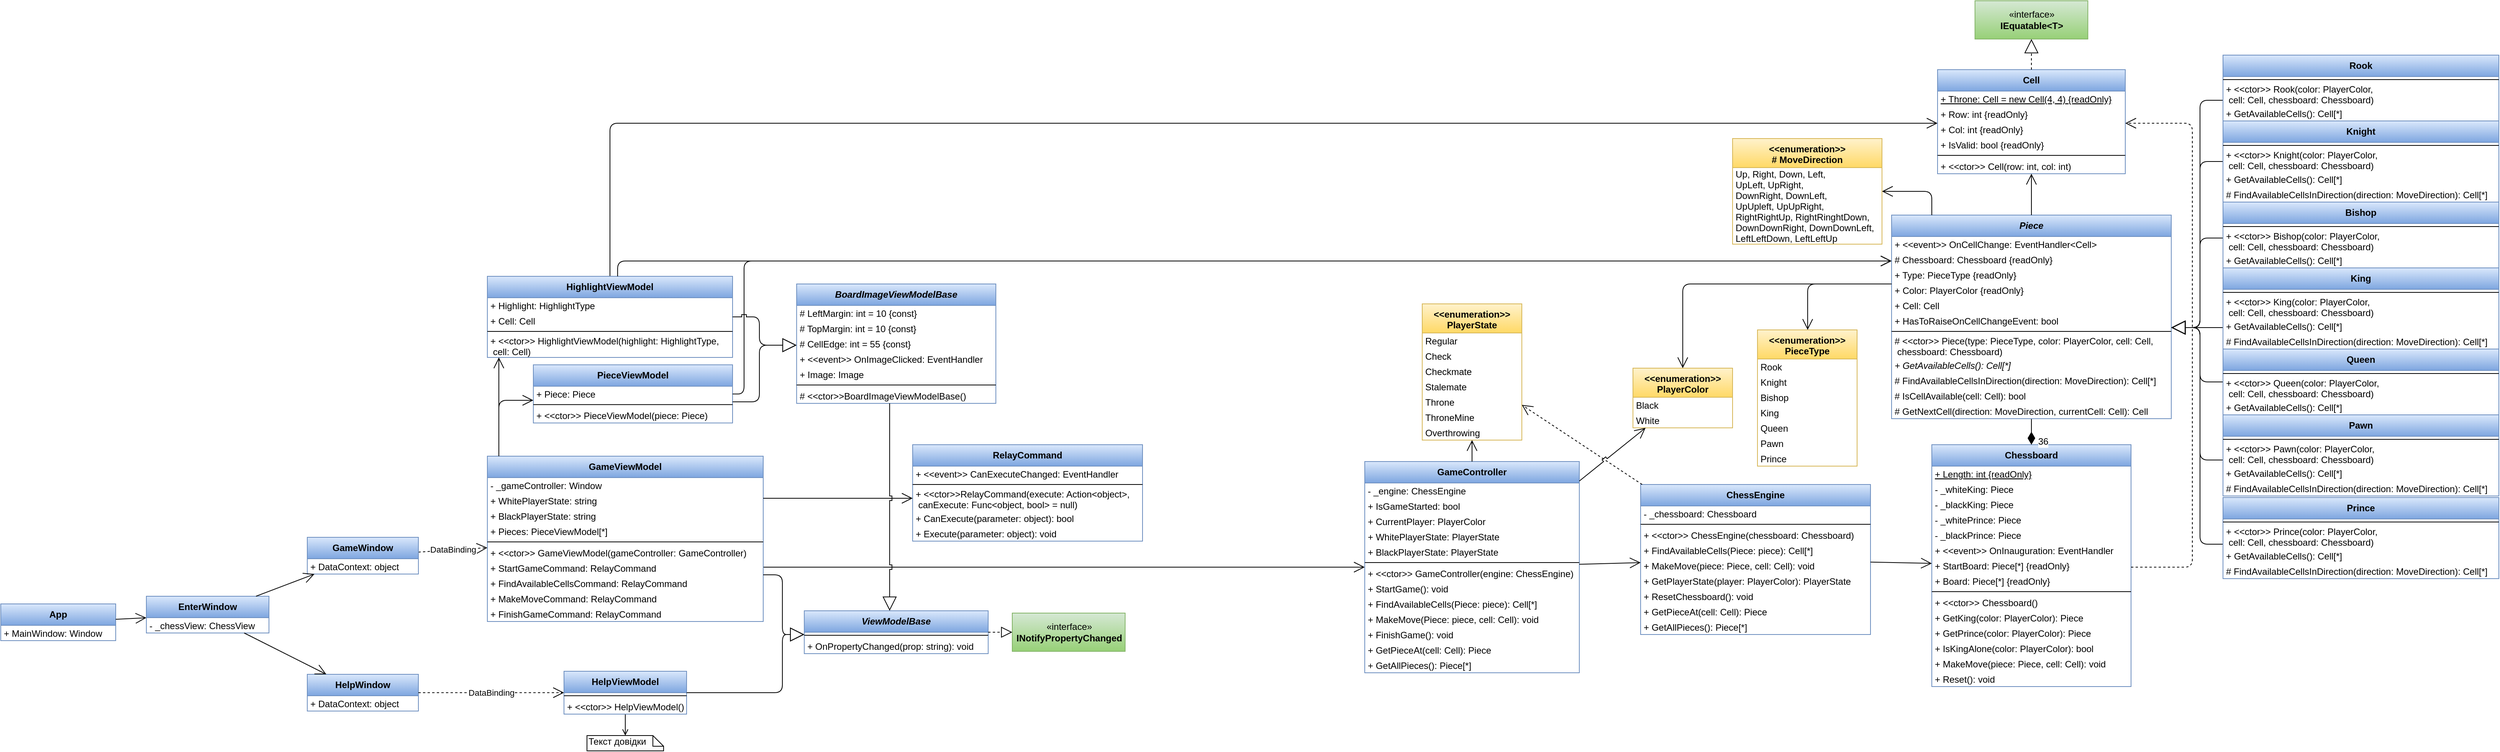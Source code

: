 <mxfile version="13.7.9" type="device" pages="2"><diagram id="shn5zbzyHmWrXlnHAX7A" name="Class diagram (new)"><mxGraphModel dx="4041" dy="720" grid="1" gridSize="10" guides="1" tooltips="1" connect="1" arrows="1" fold="1" page="1" pageScale="1" pageWidth="827" pageHeight="1169" math="0" shadow="0"><root><mxCell id="Ln2Q0t7nPTUyVhSia7VJ-0"/><mxCell id="Ln2Q0t7nPTUyVhSia7VJ-1" parent="Ln2Q0t7nPTUyVhSia7VJ-0"/><mxCell id="TXQRK_vzehxqNf5zS5CN-4" value="" style="endArrow=open;endFill=1;endSize=12;html=1;strokeColor=#000000;edgeStyle=orthogonalEdgeStyle;jumpStyle=sharp;" parent="Ln2Q0t7nPTUyVhSia7VJ-1" source="OChx--Dr_jr6O8qK92gN-142" target="OChx--Dr_jr6O8qK92gN-36" edge="1"><mxGeometry width="160" relative="1" as="geometry"><mxPoint x="-900" y="1040" as="sourcePoint"/><mxPoint x="-740" y="1040" as="targetPoint"/><Array as="points"><mxPoint x="-1170" y="810"/><mxPoint x="-1170" y="810"/></Array></mxGeometry></mxCell><mxCell id="OChx--Dr_jr6O8qK92gN-118" value="" style="endArrow=open;endSize=12;html=1;edgeStyle=orthogonalEdgeStyle;rounded=1;" parent="Ln2Q0t7nPTUyVhSia7VJ-1" source="_MMWP020pzf9QSRlPC4Y-10" target="OChx--Dr_jr6O8qK92gN-22" edge="1"><mxGeometry width="160" relative="1" as="geometry"><mxPoint x="-720.588" y="450" as="sourcePoint"/><mxPoint x="550" y="799.391" as="targetPoint"/><Array as="points"><mxPoint x="-1605" y="230"/></Array></mxGeometry></mxCell><mxCell id="OChx--Dr_jr6O8qK92gN-0" value="Chessboard" style="swimlane;fontStyle=1;align=center;verticalAlign=top;childLayout=stackLayout;horizontal=1;startSize=28;horizontalStack=0;resizeParent=1;resizeParentMax=0;resizeLast=0;collapsible=1;marginBottom=0;autosize=1;container=0;snapToPoint=0;noLabel=0;expand=1;fontFamily=Helvetica;resizable=1;resizeWidth=1;resizeHeight=1;fillColor=#dae8fc;strokeColor=#6c8ebf;gradientColor=#7ea6e0;" parent="Ln2Q0t7nPTUyVhSia7VJ-1" vertex="1"><mxGeometry x="120" y="650" width="260" height="316" as="geometry"><mxRectangle y="120" width="180" height="26" as="alternateBounds"/></mxGeometry></mxCell><mxCell id="OChx--Dr_jr6O8qK92gN-1" value="+ Length: int {readOnly}" style="text;strokeColor=none;fillColor=none;align=left;verticalAlign=middle;spacingLeft=4;spacingRight=4;overflow=hidden;rotatable=0;points=[[0,0.5],[1,0.5]];portConstraint=eastwest;autosize=1;resizable=0;resizeWidth=1;resizeHeight=1;spacing=0;fontStyle=4" parent="OChx--Dr_jr6O8qK92gN-0" vertex="1"><mxGeometry y="28" width="260" height="20" as="geometry"/></mxCell><mxCell id="4rjGmsPUpjW4toHdqhaa-6" value="- _whiteKing: Piece" style="text;strokeColor=none;fillColor=none;align=left;verticalAlign=middle;spacingLeft=4;spacingRight=4;overflow=hidden;rotatable=0;points=[[0,0.5],[1,0.5]];portConstraint=eastwest;autosize=1;resizable=0;resizeWidth=1;resizeHeight=1;spacing=0;" parent="OChx--Dr_jr6O8qK92gN-0" vertex="1"><mxGeometry y="48" width="260" height="20" as="geometry"/></mxCell><mxCell id="4rjGmsPUpjW4toHdqhaa-7" value="- _blackKing: Piece" style="text;strokeColor=none;fillColor=none;align=left;verticalAlign=middle;spacingLeft=4;spacingRight=4;overflow=hidden;rotatable=0;points=[[0,0.5],[1,0.5]];portConstraint=eastwest;autosize=1;resizable=0;resizeWidth=1;resizeHeight=1;spacing=0;" parent="OChx--Dr_jr6O8qK92gN-0" vertex="1"><mxGeometry y="68" width="260" height="20" as="geometry"/></mxCell><mxCell id="4rjGmsPUpjW4toHdqhaa-4" value="- _whitePrince: Piece" style="text;strokeColor=none;fillColor=none;align=left;verticalAlign=middle;spacingLeft=4;spacingRight=4;overflow=hidden;rotatable=0;points=[[0,0.5],[1,0.5]];portConstraint=eastwest;autosize=1;resizable=0;resizeWidth=1;resizeHeight=1;spacing=0;" parent="OChx--Dr_jr6O8qK92gN-0" vertex="1"><mxGeometry y="88" width="260" height="20" as="geometry"/></mxCell><mxCell id="4rjGmsPUpjW4toHdqhaa-5" value="- _blackPrince: Piece" style="text;strokeColor=none;fillColor=none;align=left;verticalAlign=middle;spacingLeft=4;spacingRight=4;overflow=hidden;rotatable=0;points=[[0,0.5],[1,0.5]];portConstraint=eastwest;autosize=1;resizable=0;resizeWidth=1;resizeHeight=1;spacing=0;" parent="OChx--Dr_jr6O8qK92gN-0" vertex="1"><mxGeometry y="108" width="260" height="20" as="geometry"/></mxCell><mxCell id="4rjGmsPUpjW4toHdqhaa-8" value="+ &lt;&lt;event&gt;&gt; OnInauguration: EventHandler" style="text;strokeColor=none;fillColor=none;align=left;verticalAlign=middle;spacingLeft=4;spacingRight=4;overflow=hidden;rotatable=0;points=[[0,0.5],[1,0.5]];portConstraint=eastwest;autosize=1;resizable=0;resizeWidth=1;resizeHeight=1;spacing=0;" parent="OChx--Dr_jr6O8qK92gN-0" vertex="1"><mxGeometry y="128" width="260" height="20" as="geometry"/></mxCell><mxCell id="OChx--Dr_jr6O8qK92gN-12" value="+ StartBoard: Piece[*] {readOnly}" style="text;strokeColor=none;fillColor=none;align=left;verticalAlign=middle;spacingLeft=4;spacingRight=4;overflow=hidden;rotatable=0;points=[[0,0.5],[1,0.5]];portConstraint=eastwest;resizable=0;autosize=1;collapsible=0;part=0;backgroundOutline=0;resizeHeight=1;resizeWidth=1;spacing=0;" parent="OChx--Dr_jr6O8qK92gN-0" vertex="1"><mxGeometry y="148" width="260" height="20" as="geometry"/></mxCell><mxCell id="OChx--Dr_jr6O8qK92gN-2" value="+ Board: Piece[*] {readOnly}" style="text;strokeColor=none;fillColor=none;align=left;verticalAlign=middle;spacingLeft=4;spacingRight=4;overflow=hidden;rotatable=0;points=[[0,0.5],[1,0.5]];portConstraint=eastwest;autosize=1;resizable=0;resizeWidth=1;resizeHeight=1;spacing=0;" parent="OChx--Dr_jr6O8qK92gN-0" vertex="1"><mxGeometry y="168" width="260" height="20" as="geometry"/></mxCell><mxCell id="OChx--Dr_jr6O8qK92gN-3" value="" style="line;strokeWidth=1;fillColor=none;align=left;verticalAlign=middle;spacingTop=-1;spacingLeft=3;spacingRight=3;rotatable=0;labelPosition=right;points=[];portConstraint=eastwest;" parent="OChx--Dr_jr6O8qK92gN-0" vertex="1"><mxGeometry y="188" width="260" height="8" as="geometry"/></mxCell><mxCell id="OChx--Dr_jr6O8qK92gN-4" value="+ &lt;&lt;ctor&gt;&gt; Chessboard()" style="text;strokeColor=none;fillColor=none;align=left;verticalAlign=middle;spacingLeft=4;spacingRight=4;overflow=hidden;rotatable=0;points=[[0,0.5],[1,0.5]];portConstraint=eastwest;resizable=0;autosize=1;collapsible=0;part=0;backgroundOutline=0;resizeHeight=1;resizeWidth=1;spacing=0;" parent="OChx--Dr_jr6O8qK92gN-0" vertex="1"><mxGeometry y="196" width="260" height="20" as="geometry"/></mxCell><mxCell id="OChx--Dr_jr6O8qK92gN-6" value="+ GetKing(color: PlayerColor): Piece" style="text;strokeColor=none;fillColor=none;align=left;verticalAlign=middle;spacingLeft=4;spacingRight=4;overflow=hidden;rotatable=0;points=[[0,0.5],[1,0.5]];portConstraint=eastwest;autosize=1;resizable=0;resizeWidth=1;resizeHeight=1;spacing=0;" parent="OChx--Dr_jr6O8qK92gN-0" vertex="1"><mxGeometry y="216" width="260" height="20" as="geometry"/></mxCell><mxCell id="OChx--Dr_jr6O8qK92gN-7" value="+ GetPrince(color: PlayerColor): Piece" style="text;strokeColor=none;fillColor=none;align=left;verticalAlign=middle;spacingLeft=4;spacingRight=4;overflow=hidden;rotatable=0;points=[[0,0.5],[1,0.5]];portConstraint=eastwest;autosize=1;resizable=0;resizeWidth=1;resizeHeight=1;spacing=0;" parent="OChx--Dr_jr6O8qK92gN-0" vertex="1"><mxGeometry y="236" width="260" height="20" as="geometry"/></mxCell><mxCell id="OChx--Dr_jr6O8qK92gN-8" value="+ IsKingAlone(color: PlayerColor): bool" style="text;strokeColor=none;fillColor=none;align=left;verticalAlign=middle;spacingLeft=4;spacingRight=4;overflow=hidden;rotatable=0;points=[[0,0.5],[1,0.5]];portConstraint=eastwest;autosize=1;resizable=0;resizeWidth=1;resizeHeight=1;spacing=0;" parent="OChx--Dr_jr6O8qK92gN-0" vertex="1"><mxGeometry y="256" width="260" height="20" as="geometry"/></mxCell><mxCell id="4rjGmsPUpjW4toHdqhaa-1" value="+ MakeMove(piece: Piece, cell: Cell): void" style="text;strokeColor=none;fillColor=none;align=left;verticalAlign=middle;spacingLeft=4;spacingRight=4;overflow=hidden;rotatable=0;points=[[0,0.5],[1,0.5]];portConstraint=eastwest;resizable=0;autosize=1;collapsible=0;part=0;backgroundOutline=0;resizeHeight=1;resizeWidth=1;spacing=0;" parent="OChx--Dr_jr6O8qK92gN-0" vertex="1"><mxGeometry y="276" width="260" height="20" as="geometry"/></mxCell><mxCell id="cg_hRfowK8TIPbwDt4og-13" value="+ Reset(): void" style="text;strokeColor=none;fillColor=none;align=left;verticalAlign=middle;spacingLeft=4;spacingRight=4;overflow=hidden;rotatable=0;points=[[0,0.5],[1,0.5]];portConstraint=eastwest;resizable=0;autosize=1;collapsible=0;part=0;backgroundOutline=0;resizeHeight=1;resizeWidth=1;spacing=0;" parent="OChx--Dr_jr6O8qK92gN-0" vertex="1"><mxGeometry y="296" width="260" height="20" as="geometry"/></mxCell><mxCell id="OChx--Dr_jr6O8qK92gN-14" value="" style="endArrow=none;html=1;endSize=12;startArrow=diamondThin;startSize=14;startFill=1;edgeStyle=orthogonalEdgeStyle;align=left;verticalAlign=bottom;endFill=0;" parent="Ln2Q0t7nPTUyVhSia7VJ-1" source="OChx--Dr_jr6O8qK92gN-0" target="JIvEVeRv2Yg11fzU93Km-9" edge="1"><mxGeometry x="-1" y="3" relative="1" as="geometry"><mxPoint x="-170" y="640" as="sourcePoint"/><mxPoint x="-10" y="640" as="targetPoint"/></mxGeometry></mxCell><mxCell id="OChx--Dr_jr6O8qK92gN-120" value="36" style="text;html=1;align=center;verticalAlign=middle;resizable=0;points=[];labelBackgroundColor=#ffffff;" parent="OChx--Dr_jr6O8qK92gN-14" vertex="1" connectable="0"><mxGeometry x="-0.756" y="-2" relative="1" as="geometry"><mxPoint x="13" y="0.12" as="offset"/></mxGeometry></mxCell><mxCell id="OChx--Dr_jr6O8qK92gN-22" value="Cell" style="swimlane;fontStyle=1;align=center;verticalAlign=top;childLayout=stackLayout;horizontal=1;startSize=28;horizontalStack=0;resizeParent=1;resizeParentMax=0;resizeLast=0;collapsible=1;marginBottom=0;autosize=1;container=0;snapToPoint=0;noLabel=0;expand=1;fontFamily=Helvetica;resizable=1;resizeWidth=1;resizeHeight=1;fillColor=#dae8fc;strokeColor=#6c8ebf;gradientColor=#7ea6e0;" parent="Ln2Q0t7nPTUyVhSia7VJ-1" vertex="1"><mxGeometry x="127.5" y="160" width="245" height="136" as="geometry"><mxRectangle y="120" width="180" height="26" as="alternateBounds"/></mxGeometry></mxCell><mxCell id="7JkczubgdP5lt3Xi0hGF-0" value="+ Throne: Cell = new Cell(4, 4) {readOnly}" style="text;strokeColor=none;fillColor=none;align=left;verticalAlign=middle;spacingLeft=4;spacingRight=4;overflow=hidden;rotatable=0;points=[[0,0.5],[1,0.5]];portConstraint=eastwest;autosize=1;resizable=0;resizeWidth=1;resizeHeight=1;spacing=0;fontStyle=4" parent="OChx--Dr_jr6O8qK92gN-22" vertex="1"><mxGeometry y="28" width="245" height="20" as="geometry"/></mxCell><mxCell id="OChx--Dr_jr6O8qK92gN-23" value="+ Row: int {readOnly}" style="text;strokeColor=none;fillColor=none;align=left;verticalAlign=middle;spacingLeft=4;spacingRight=4;overflow=hidden;rotatable=0;points=[[0,0.5],[1,0.5]];portConstraint=eastwest;autosize=1;resizable=0;resizeWidth=1;resizeHeight=1;spacing=0;" parent="OChx--Dr_jr6O8qK92gN-22" vertex="1"><mxGeometry y="48" width="245" height="20" as="geometry"/></mxCell><mxCell id="OChx--Dr_jr6O8qK92gN-24" value="+ Col: int {readOnly}" style="text;strokeColor=none;fillColor=none;align=left;verticalAlign=middle;spacingLeft=4;spacingRight=4;overflow=hidden;rotatable=0;points=[[0,0.5],[1,0.5]];portConstraint=eastwest;autosize=1;resizable=0;resizeWidth=1;resizeHeight=1;spacing=0;" parent="OChx--Dr_jr6O8qK92gN-22" vertex="1"><mxGeometry y="68" width="245" height="20" as="geometry"/></mxCell><mxCell id="OChx--Dr_jr6O8qK92gN-27" value="+ IsValid: bool {readOnly}" style="text;strokeColor=none;fillColor=none;align=left;verticalAlign=middle;spacingLeft=4;spacingRight=4;overflow=hidden;rotatable=0;points=[[0,0.5],[1,0.5]];portConstraint=eastwest;resizable=0;autosize=1;collapsible=0;part=0;backgroundOutline=0;resizeHeight=1;resizeWidth=1;spacing=0;fontStyle=0" parent="OChx--Dr_jr6O8qK92gN-22" vertex="1"><mxGeometry y="88" width="245" height="20" as="geometry"/></mxCell><mxCell id="OChx--Dr_jr6O8qK92gN-25" value="" style="line;strokeWidth=1;fillColor=none;align=left;verticalAlign=middle;spacingTop=-1;spacingLeft=3;spacingRight=3;rotatable=0;labelPosition=right;points=[];portConstraint=eastwest;" parent="OChx--Dr_jr6O8qK92gN-22" vertex="1"><mxGeometry y="108" width="245" height="8" as="geometry"/></mxCell><mxCell id="OChx--Dr_jr6O8qK92gN-26" value="+ &lt;&lt;ctor&gt;&gt; Cell(row: int, col: int)" style="text;strokeColor=none;fillColor=none;align=left;verticalAlign=middle;spacingLeft=4;spacingRight=4;overflow=hidden;rotatable=0;points=[[0,0.5],[1,0.5]];portConstraint=eastwest;resizable=0;autosize=1;collapsible=0;part=0;backgroundOutline=0;resizeHeight=1;resizeWidth=1;spacing=0;" parent="OChx--Dr_jr6O8qK92gN-22" vertex="1"><mxGeometry y="116" width="245" height="20" as="geometry"/></mxCell><mxCell id="OChx--Dr_jr6O8qK92gN-36" value="GameController" style="swimlane;fontStyle=1;align=center;verticalAlign=top;childLayout=stackLayout;horizontal=1;startSize=28;horizontalStack=0;resizeParent=1;resizeParentMax=0;resizeLast=0;collapsible=1;marginBottom=0;autosize=1;container=0;snapToPoint=0;noLabel=0;expand=1;fontFamily=Helvetica;resizable=1;resizeWidth=1;resizeHeight=1;fillColor=#dae8fc;strokeColor=#6c8ebf;gradientColor=#7ea6e0;" parent="Ln2Q0t7nPTUyVhSia7VJ-1" vertex="1"><mxGeometry x="-620" y="672" width="280" height="276" as="geometry"><mxRectangle y="120" width="180" height="26" as="alternateBounds"/></mxGeometry></mxCell><mxCell id="OChx--Dr_jr6O8qK92gN-37" value="- _engine: ChessEngine" style="text;strokeColor=none;fillColor=none;align=left;verticalAlign=middle;spacingLeft=4;spacingRight=4;overflow=hidden;rotatable=0;points=[[0,0.5],[1,0.5]];portConstraint=eastwest;autosize=1;resizable=0;resizeWidth=1;resizeHeight=1;spacing=0;" parent="OChx--Dr_jr6O8qK92gN-36" vertex="1"><mxGeometry y="28" width="280" height="20" as="geometry"/></mxCell><mxCell id="cg_hRfowK8TIPbwDt4og-10" value="+ IsGameStarted: bool" style="text;strokeColor=none;fillColor=none;align=left;verticalAlign=middle;spacingLeft=4;spacingRight=4;overflow=hidden;rotatable=0;points=[[0,0.5],[1,0.5]];portConstraint=eastwest;autosize=1;resizable=0;resizeWidth=1;resizeHeight=1;spacing=0;" parent="OChx--Dr_jr6O8qK92gN-36" vertex="1"><mxGeometry y="48" width="280" height="20" as="geometry"/></mxCell><mxCell id="cg_hRfowK8TIPbwDt4og-2" value="+ CurrentPlayer: PlayerColor" style="text;strokeColor=none;fillColor=none;align=left;verticalAlign=middle;spacingLeft=4;spacingRight=4;overflow=hidden;rotatable=0;points=[[0,0.5],[1,0.5]];portConstraint=eastwest;autosize=1;resizable=0;resizeWidth=1;resizeHeight=1;spacing=0;" parent="OChx--Dr_jr6O8qK92gN-36" vertex="1"><mxGeometry y="68" width="280" height="20" as="geometry"/></mxCell><mxCell id="OChx--Dr_jr6O8qK92gN-124" value="+ WhitePlayerState: PlayerState" style="text;strokeColor=none;fillColor=none;align=left;verticalAlign=middle;spacingLeft=4;spacingRight=4;overflow=hidden;rotatable=0;points=[[0,0.5],[1,0.5]];portConstraint=eastwest;autosize=1;resizable=0;resizeWidth=1;resizeHeight=1;spacing=0;" parent="OChx--Dr_jr6O8qK92gN-36" vertex="1"><mxGeometry y="88" width="280" height="20" as="geometry"/></mxCell><mxCell id="OChx--Dr_jr6O8qK92gN-125" value="+ BlackPlayerState: PlayerState" style="text;strokeColor=none;fillColor=none;align=left;verticalAlign=middle;spacingLeft=4;spacingRight=4;overflow=hidden;rotatable=0;points=[[0,0.5],[1,0.5]];portConstraint=eastwest;autosize=1;resizable=0;resizeWidth=1;resizeHeight=1;spacing=0;" parent="OChx--Dr_jr6O8qK92gN-36" vertex="1"><mxGeometry y="108" width="280" height="20" as="geometry"/></mxCell><mxCell id="OChx--Dr_jr6O8qK92gN-39" value="" style="line;strokeWidth=1;fillColor=none;align=left;verticalAlign=middle;spacingTop=-1;spacingLeft=3;spacingRight=3;rotatable=0;labelPosition=right;points=[];portConstraint=eastwest;" parent="OChx--Dr_jr6O8qK92gN-36" vertex="1"><mxGeometry y="128" width="280" height="8" as="geometry"/></mxCell><mxCell id="OChx--Dr_jr6O8qK92gN-40" value="+ &lt;&lt;ctor&gt;&gt; GameController(engine: ChessEngine)" style="text;strokeColor=none;fillColor=none;align=left;verticalAlign=middle;spacingLeft=4;spacingRight=4;overflow=hidden;rotatable=0;points=[[0,0.5],[1,0.5]];portConstraint=eastwest;resizable=0;autosize=1;collapsible=0;part=0;backgroundOutline=0;resizeHeight=1;resizeWidth=1;spacing=0;" parent="OChx--Dr_jr6O8qK92gN-36" vertex="1"><mxGeometry y="136" width="280" height="20" as="geometry"/></mxCell><mxCell id="pPE0jIDaEDmYcUM5zyAQ-0" value="+ StartGame(): void" style="text;strokeColor=none;fillColor=none;align=left;verticalAlign=middle;spacingLeft=4;spacingRight=4;overflow=hidden;rotatable=0;points=[[0,0.5],[1,0.5]];portConstraint=eastwest;resizable=0;autosize=1;collapsible=0;part=0;backgroundOutline=0;resizeHeight=1;resizeWidth=1;spacing=0;" parent="OChx--Dr_jr6O8qK92gN-36" vertex="1"><mxGeometry y="156" width="280" height="20" as="geometry"/></mxCell><mxCell id="5XMqgcvQdkQvkhO9uv2y-0" value="+ FindAvailableCells(Piece: piece): Cell[*]" style="text;strokeColor=none;fillColor=none;align=left;verticalAlign=middle;spacingLeft=4;spacingRight=4;overflow=hidden;rotatable=0;points=[[0,0.5],[1,0.5]];portConstraint=eastwest;resizable=0;autosize=1;collapsible=0;part=0;backgroundOutline=0;resizeHeight=1;resizeWidth=1;spacing=0;" parent="OChx--Dr_jr6O8qK92gN-36" vertex="1"><mxGeometry y="176" width="280" height="20" as="geometry"/></mxCell><mxCell id="cg_hRfowK8TIPbwDt4og-16" value="+ MakeMove(Piece: piece, cell: Cell): void" style="text;strokeColor=none;fillColor=none;align=left;verticalAlign=middle;spacingLeft=4;spacingRight=4;overflow=hidden;rotatable=0;points=[[0,0.5],[1,0.5]];portConstraint=eastwest;resizable=0;autosize=1;collapsible=0;part=0;backgroundOutline=0;resizeHeight=1;resizeWidth=1;spacing=0;" parent="OChx--Dr_jr6O8qK92gN-36" vertex="1"><mxGeometry y="196" width="280" height="20" as="geometry"/></mxCell><mxCell id="pPE0jIDaEDmYcUM5zyAQ-10" value="+ FinishGame(): void" style="text;strokeColor=none;fillColor=none;align=left;verticalAlign=middle;spacingLeft=4;spacingRight=4;overflow=hidden;rotatable=0;points=[[0,0.5],[1,0.5]];portConstraint=eastwest;resizable=0;autosize=1;collapsible=0;part=0;backgroundOutline=0;resizeHeight=1;resizeWidth=1;spacing=0;" parent="OChx--Dr_jr6O8qK92gN-36" vertex="1"><mxGeometry y="216" width="280" height="20" as="geometry"/></mxCell><mxCell id="_MMWP020pzf9QSRlPC4Y-0" value="+ GetPieceAt(cell: Cell): Piece" style="text;strokeColor=none;fillColor=none;align=left;verticalAlign=middle;spacingLeft=4;spacingRight=4;overflow=hidden;rotatable=0;points=[[0,0.5],[1,0.5]];portConstraint=eastwest;resizable=0;autosize=1;collapsible=0;part=0;backgroundOutline=0;resizeHeight=1;resizeWidth=1;spacing=0;" parent="OChx--Dr_jr6O8qK92gN-36" vertex="1"><mxGeometry y="236" width="280" height="20" as="geometry"/></mxCell><mxCell id="cg_hRfowK8TIPbwDt4og-8" value="+ GetAllPieces(): Piece[*]" style="text;strokeColor=none;fillColor=none;align=left;verticalAlign=middle;spacingLeft=4;spacingRight=4;overflow=hidden;rotatable=0;points=[[0,0.5],[1,0.5]];portConstraint=eastwest;resizable=0;autosize=1;collapsible=0;part=0;backgroundOutline=0;resizeHeight=1;resizeWidth=1;spacing=0;" parent="OChx--Dr_jr6O8qK92gN-36" vertex="1"><mxGeometry y="256" width="280" height="20" as="geometry"/></mxCell><mxCell id="OChx--Dr_jr6O8qK92gN-42" value="ChessEngine" style="swimlane;fontStyle=1;align=center;verticalAlign=top;childLayout=stackLayout;horizontal=1;startSize=28;horizontalStack=0;resizeParent=1;resizeParentMax=0;resizeLast=0;collapsible=1;marginBottom=0;autosize=1;container=0;snapToPoint=0;noLabel=0;expand=1;fontFamily=Helvetica;resizable=1;resizeWidth=1;resizeHeight=1;fillColor=#dae8fc;strokeColor=#6c8ebf;gradientColor=#7ea6e0;" parent="Ln2Q0t7nPTUyVhSia7VJ-1" vertex="1"><mxGeometry x="-260" y="702" width="300" height="196" as="geometry"><mxRectangle y="120" width="180" height="26" as="alternateBounds"/></mxGeometry></mxCell><mxCell id="MzTh_Pd4YRvrnz7Q5g5t-1" value="- _chessboard: Chessboard" style="text;strokeColor=none;fillColor=none;align=left;verticalAlign=middle;spacingLeft=4;spacingRight=4;overflow=hidden;rotatable=0;points=[[0,0.5],[1,0.5]];portConstraint=eastwest;autosize=1;resizable=0;resizeWidth=1;resizeHeight=1;spacing=0;" parent="OChx--Dr_jr6O8qK92gN-42" vertex="1"><mxGeometry y="28" width="300" height="20" as="geometry"/></mxCell><mxCell id="OChx--Dr_jr6O8qK92gN-45" value="" style="line;strokeWidth=1;fillColor=none;align=left;verticalAlign=middle;spacingTop=-1;spacingLeft=3;spacingRight=3;rotatable=0;labelPosition=right;points=[];portConstraint=eastwest;" parent="OChx--Dr_jr6O8qK92gN-42" vertex="1"><mxGeometry y="48" width="300" height="8" as="geometry"/></mxCell><mxCell id="OChx--Dr_jr6O8qK92gN-46" value="+ &lt;&lt;ctor&gt;&gt; ChessEngine(chessboard: Chessboard)" style="text;strokeColor=none;fillColor=none;align=left;verticalAlign=middle;spacingLeft=4;spacingRight=4;overflow=hidden;rotatable=0;points=[[0,0.5],[1,0.5]];portConstraint=eastwest;resizable=0;autosize=1;collapsible=0;part=0;backgroundOutline=0;resizeHeight=1;resizeWidth=1;spacing=0;" parent="OChx--Dr_jr6O8qK92gN-42" vertex="1"><mxGeometry y="56" width="300" height="20" as="geometry"/></mxCell><mxCell id="5XMqgcvQdkQvkhO9uv2y-1" value="+ FindAvailableCells(Piece: piece): Cell[*]" style="text;strokeColor=none;fillColor=none;align=left;verticalAlign=middle;spacingLeft=4;spacingRight=4;overflow=hidden;rotatable=0;points=[[0,0.5],[1,0.5]];portConstraint=eastwest;resizable=0;autosize=1;collapsible=0;part=0;backgroundOutline=0;resizeHeight=1;resizeWidth=1;spacing=0;" parent="OChx--Dr_jr6O8qK92gN-42" vertex="1"><mxGeometry y="76" width="300" height="20" as="geometry"/></mxCell><mxCell id="cg_hRfowK8TIPbwDt4og-14" value="+ MakeMove(piece: Piece, cell: Cell): void" style="text;strokeColor=none;fillColor=none;align=left;verticalAlign=middle;spacingLeft=4;spacingRight=4;overflow=hidden;rotatable=0;points=[[0,0.5],[1,0.5]];portConstraint=eastwest;resizable=0;autosize=1;collapsible=0;part=0;backgroundOutline=0;resizeHeight=1;resizeWidth=1;spacing=0;" parent="OChx--Dr_jr6O8qK92gN-42" vertex="1"><mxGeometry y="96" width="300" height="20" as="geometry"/></mxCell><mxCell id="cg_hRfowK8TIPbwDt4og-15" value="+ GetPlayerState(player: PlayerColor): PlayerState" style="text;strokeColor=none;fillColor=none;align=left;verticalAlign=middle;spacingLeft=4;spacingRight=4;overflow=hidden;rotatable=0;points=[[0,0.5],[1,0.5]];portConstraint=eastwest;resizable=0;autosize=1;collapsible=0;part=0;backgroundOutline=0;resizeHeight=1;resizeWidth=1;spacing=0;" parent="OChx--Dr_jr6O8qK92gN-42" vertex="1"><mxGeometry y="116" width="300" height="20" as="geometry"/></mxCell><mxCell id="OChx--Dr_jr6O8qK92gN-128" value="+ ResetChessboard(): void" style="text;strokeColor=none;fillColor=none;align=left;verticalAlign=middle;spacingLeft=4;spacingRight=4;overflow=hidden;rotatable=0;points=[[0,0.5],[1,0.5]];portConstraint=eastwest;resizable=0;autosize=1;collapsible=0;part=0;backgroundOutline=0;resizeHeight=1;resizeWidth=1;spacing=0;" parent="OChx--Dr_jr6O8qK92gN-42" vertex="1"><mxGeometry y="136" width="300" height="20" as="geometry"/></mxCell><mxCell id="pPE0jIDaEDmYcUM5zyAQ-9" value="+ GetPieceAt(cell: Cell): Piece" style="text;strokeColor=none;fillColor=none;align=left;verticalAlign=middle;spacingLeft=4;spacingRight=4;overflow=hidden;rotatable=0;points=[[0,0.5],[1,0.5]];portConstraint=eastwest;resizable=0;autosize=1;collapsible=0;part=0;backgroundOutline=0;resizeHeight=1;resizeWidth=1;spacing=0;" parent="OChx--Dr_jr6O8qK92gN-42" vertex="1"><mxGeometry y="156" width="300" height="20" as="geometry"/></mxCell><mxCell id="OChx--Dr_jr6O8qK92gN-127" value="+ GetAllPieces(): Piece[*]" style="text;strokeColor=none;fillColor=none;align=left;verticalAlign=middle;spacingLeft=4;spacingRight=4;overflow=hidden;rotatable=0;points=[[0,0.5],[1,0.5]];portConstraint=eastwest;resizable=0;autosize=1;collapsible=0;part=0;backgroundOutline=0;resizeHeight=1;resizeWidth=1;spacing=0;" parent="OChx--Dr_jr6O8qK92gN-42" vertex="1"><mxGeometry y="176" width="300" height="20" as="geometry"/></mxCell><mxCell id="JIvEVeRv2Yg11fzU93Km-9" value="Piece" style="swimlane;fontStyle=3;align=center;verticalAlign=top;childLayout=stackLayout;horizontal=1;startSize=28;horizontalStack=0;resizeParent=1;resizeParentMax=0;resizeLast=0;collapsible=1;marginBottom=0;autosize=1;container=0;snapToPoint=0;noLabel=0;expand=1;fontFamily=Helvetica;resizable=1;resizeWidth=1;resizeHeight=1;fillColor=#dae8fc;strokeColor=#6c8ebf;gradientColor=#7ea6e0;" parent="Ln2Q0t7nPTUyVhSia7VJ-1" vertex="1"><mxGeometry x="67.5" y="350" width="365" height="266" as="geometry"><mxRectangle y="120" width="180" height="26" as="alternateBounds"/></mxGeometry></mxCell><mxCell id="4DMmT6cZn4ZP-FoPsKuh-1" value="+ &lt;&lt;event&gt;&gt; OnCellChange: EventHandler&lt;Cell&gt;" style="text;strokeColor=none;fillColor=none;align=left;verticalAlign=middle;spacingLeft=4;spacingRight=4;overflow=hidden;rotatable=0;points=[[0,0.5],[1,0.5]];portConstraint=eastwest;autosize=1;resizable=0;resizeWidth=1;resizeHeight=1;spacing=0;" parent="JIvEVeRv2Yg11fzU93Km-9" vertex="1"><mxGeometry y="28" width="365" height="20" as="geometry"/></mxCell><mxCell id="a0TVq7y9Czcnm7MyMueF-2" value="# Chessboard: Chessboard {readOnly}" style="text;strokeColor=none;fillColor=none;align=left;verticalAlign=middle;spacingLeft=4;spacingRight=4;overflow=hidden;rotatable=0;points=[[0,0.5],[1,0.5]];portConstraint=eastwest;autosize=1;resizable=0;resizeWidth=1;resizeHeight=1;spacing=0;" parent="JIvEVeRv2Yg11fzU93Km-9" vertex="1"><mxGeometry y="48" width="365" height="20" as="geometry"/></mxCell><mxCell id="JIvEVeRv2Yg11fzU93Km-16" value="+ Type: PieceType {readOnly}" style="text;strokeColor=none;fillColor=none;align=left;verticalAlign=middle;spacingLeft=4;spacingRight=4;overflow=hidden;rotatable=0;points=[[0,0.5],[1,0.5]];portConstraint=eastwest;autosize=1;resizable=0;resizeWidth=1;resizeHeight=1;spacing=0;" parent="JIvEVeRv2Yg11fzU93Km-9" vertex="1"><mxGeometry y="68" width="365" height="20" as="geometry"/></mxCell><mxCell id="JIvEVeRv2Yg11fzU93Km-17" value="+ Color: PlayerColor {readOnly}" style="text;strokeColor=none;fillColor=none;align=left;verticalAlign=middle;spacingLeft=4;spacingRight=4;overflow=hidden;rotatable=0;points=[[0,0.5],[1,0.5]];portConstraint=eastwest;autosize=1;resizable=0;resizeWidth=1;resizeHeight=1;spacing=0;" parent="JIvEVeRv2Yg11fzU93Km-9" vertex="1"><mxGeometry y="88" width="365" height="20" as="geometry"/></mxCell><mxCell id="JIvEVeRv2Yg11fzU93Km-15" value="+ Cell: Cell" style="text;strokeColor=none;fillColor=none;align=left;verticalAlign=middle;spacingLeft=4;spacingRight=4;overflow=hidden;rotatable=0;points=[[0,0.5],[1,0.5]];portConstraint=eastwest;autosize=1;resizable=0;resizeWidth=1;resizeHeight=1;spacing=0;" parent="JIvEVeRv2Yg11fzU93Km-9" vertex="1"><mxGeometry y="108" width="365" height="20" as="geometry"/></mxCell><mxCell id="4rjGmsPUpjW4toHdqhaa-0" value="+ HasToRaiseOnCellChangeEvent: bool" style="text;strokeColor=none;fillColor=none;align=left;verticalAlign=middle;spacingLeft=4;spacingRight=4;overflow=hidden;rotatable=0;points=[[0,0.5],[1,0.5]];portConstraint=eastwest;autosize=1;resizable=0;resizeWidth=1;resizeHeight=1;spacing=0;" parent="JIvEVeRv2Yg11fzU93Km-9" vertex="1"><mxGeometry y="128" width="365" height="20" as="geometry"/></mxCell><mxCell id="JIvEVeRv2Yg11fzU93Km-12" value="" style="line;strokeWidth=1;fillColor=none;align=left;verticalAlign=middle;spacingTop=-1;spacingLeft=3;spacingRight=3;rotatable=0;labelPosition=right;points=[];portConstraint=eastwest;" parent="JIvEVeRv2Yg11fzU93Km-9" vertex="1"><mxGeometry y="148" width="365" height="8" as="geometry"/></mxCell><mxCell id="JIvEVeRv2Yg11fzU93Km-13" value="# &lt;&lt;ctor&gt;&gt; Piece(type: PieceType, color: PlayerColor, cell: Cell,&#10; chessboard: Chessboard)" style="text;strokeColor=none;fillColor=none;align=left;verticalAlign=middle;spacingLeft=4;spacingRight=4;overflow=hidden;rotatable=0;points=[[0,0.5],[1,0.5]];portConstraint=eastwest;resizable=0;autosize=1;collapsible=0;part=0;backgroundOutline=0;resizeHeight=1;resizeWidth=1;spacing=0;" parent="JIvEVeRv2Yg11fzU93Km-9" vertex="1"><mxGeometry y="156" width="365" height="30" as="geometry"/></mxCell><mxCell id="OChx--Dr_jr6O8qK92gN-78" value="+ GetAvailableCells(): Cell[*]" style="text;strokeColor=none;fillColor=none;align=left;verticalAlign=middle;spacingLeft=4;spacingRight=4;overflow=hidden;rotatable=0;points=[[0,0.5],[1,0.5]];portConstraint=eastwest;resizable=0;autosize=1;collapsible=0;part=0;backgroundOutline=0;resizeHeight=1;resizeWidth=1;spacing=0;fontStyle=2" parent="JIvEVeRv2Yg11fzU93Km-9" vertex="1"><mxGeometry y="186" width="365" height="20" as="geometry"/></mxCell><mxCell id="a0TVq7y9Czcnm7MyMueF-36" value="# FindAvailableCellsInDirection(direction: MoveDirection): Cell[*]" style="text;strokeColor=none;fillColor=none;align=left;verticalAlign=middle;spacingLeft=4;spacingRight=4;overflow=hidden;rotatable=0;points=[[0,0.5],[1,0.5]];portConstraint=eastwest;resizable=0;autosize=1;collapsible=0;part=0;backgroundOutline=0;resizeHeight=1;resizeWidth=1;spacing=0;fontStyle=0" parent="JIvEVeRv2Yg11fzU93Km-9" vertex="1"><mxGeometry y="206" width="365" height="20" as="geometry"/></mxCell><mxCell id="a0TVq7y9Czcnm7MyMueF-37" value="# IsCellAvailable(cell: Cell): bool" style="text;strokeColor=none;fillColor=none;align=left;verticalAlign=middle;spacingLeft=4;spacingRight=4;overflow=hidden;rotatable=0;points=[[0,0.5],[1,0.5]];portConstraint=eastwest;resizable=0;autosize=1;collapsible=0;part=0;backgroundOutline=0;resizeHeight=1;resizeWidth=1;spacing=0;fontStyle=0" parent="JIvEVeRv2Yg11fzU93Km-9" vertex="1"><mxGeometry y="226" width="365" height="20" as="geometry"/></mxCell><mxCell id="a0TVq7y9Czcnm7MyMueF-38" value="# GetNextCell(direction: MoveDirection, currentCell: Cell): Cell" style="text;strokeColor=none;fillColor=none;align=left;verticalAlign=middle;spacingLeft=4;spacingRight=4;overflow=hidden;rotatable=0;points=[[0,0.5],[1,0.5]];portConstraint=eastwest;resizable=0;autosize=1;collapsible=0;part=0;backgroundOutline=0;resizeHeight=1;resizeWidth=1;spacing=0;fontStyle=0" parent="JIvEVeRv2Yg11fzU93Km-9" vertex="1"><mxGeometry y="246" width="365" height="20" as="geometry"/></mxCell><mxCell id="JIvEVeRv2Yg11fzU93Km-76" value="" style="group" parent="Ln2Q0t7nPTUyVhSia7VJ-1" vertex="1" connectable="0"><mxGeometry x="460" y="308" height="336" as="geometry"/></mxCell><mxCell id="JIvEVeRv2Yg11fzU93Km-70" value="" style="endArrow=block;endSize=16;endFill=0;html=1;edgeStyle=orthogonalEdgeStyle;rounded=1;" parent="Ln2Q0t7nPTUyVhSia7VJ-1" source="JIvEVeRv2Yg11fzU93Km-43" target="JIvEVeRv2Yg11fzU93Km-9" edge="1"><mxGeometry width="160" relative="1" as="geometry"><mxPoint x="790" y="558" as="sourcePoint"/><mxPoint x="595" y="633" as="targetPoint"/><Array as="points"><mxPoint x="470" y="280"/><mxPoint x="470" y="497"/></Array></mxGeometry></mxCell><mxCell id="JIvEVeRv2Yg11fzU93Km-71" value="" style="endArrow=block;endSize=16;endFill=0;html=1;edgeStyle=orthogonalEdgeStyle;rounded=1;" parent="Ln2Q0t7nPTUyVhSia7VJ-1" source="JIvEVeRv2Yg11fzU93Km-46" target="JIvEVeRv2Yg11fzU93Km-9" edge="1"><mxGeometry width="160" relative="1" as="geometry"><mxPoint x="800" y="568" as="sourcePoint"/><mxPoint x="605" y="643" as="targetPoint"/><Array as="points"><mxPoint x="470" y="380"/><mxPoint x="470" y="497"/></Array></mxGeometry></mxCell><mxCell id="JIvEVeRv2Yg11fzU93Km-72" value="" style="endArrow=block;endSize=16;endFill=0;html=1;edgeStyle=orthogonalEdgeStyle;rounded=1;" parent="Ln2Q0t7nPTUyVhSia7VJ-1" source="JIvEVeRv2Yg11fzU93Km-49" target="JIvEVeRv2Yg11fzU93Km-9" edge="1"><mxGeometry width="160" relative="1" as="geometry"><mxPoint x="790" y="670" as="sourcePoint"/><mxPoint x="730" y="726" as="targetPoint"/><Array as="points"><mxPoint x="490" y="497"/><mxPoint x="490" y="497"/></Array></mxGeometry></mxCell><mxCell id="JIvEVeRv2Yg11fzU93Km-73" value="" style="endArrow=block;endSize=16;endFill=0;html=1;edgeStyle=orthogonalEdgeStyle;rounded=1;" parent="Ln2Q0t7nPTUyVhSia7VJ-1" source="JIvEVeRv2Yg11fzU93Km-52" target="JIvEVeRv2Yg11fzU93Km-9" edge="1"><mxGeometry width="160" relative="1" as="geometry"><mxPoint x="800" y="680" as="sourcePoint"/><mxPoint x="740" y="736" as="targetPoint"/><Array as="points"><mxPoint x="470" y="568"/><mxPoint x="470" y="497"/></Array></mxGeometry></mxCell><mxCell id="JIvEVeRv2Yg11fzU93Km-74" value="" style="endArrow=block;endSize=16;endFill=0;html=1;edgeStyle=orthogonalEdgeStyle;rounded=1;" parent="Ln2Q0t7nPTUyVhSia7VJ-1" source="JIvEVeRv2Yg11fzU93Km-55" target="JIvEVeRv2Yg11fzU93Km-9" edge="1"><mxGeometry width="160" relative="1" as="geometry"><mxPoint x="810" y="690" as="sourcePoint"/><mxPoint x="750" y="746" as="targetPoint"/><Array as="points"><mxPoint x="470" y="670"/><mxPoint x="470" y="497"/></Array></mxGeometry></mxCell><mxCell id="JIvEVeRv2Yg11fzU93Km-78" value="" style="endArrow=block;endSize=16;endFill=0;html=1;edgeStyle=orthogonalEdgeStyle;rounded=1;" parent="Ln2Q0t7nPTUyVhSia7VJ-1" source="JIvEVeRv2Yg11fzU93Km-19" target="JIvEVeRv2Yg11fzU93Km-9" edge="1"><mxGeometry width="160" relative="1" as="geometry"><mxPoint x="500" y="374" as="sourcePoint"/><mxPoint x="420" y="486" as="targetPoint"/><Array as="points"><mxPoint x="470" y="200"/><mxPoint x="470" y="497"/></Array></mxGeometry></mxCell><mxCell id="JIvEVeRv2Yg11fzU93Km-79" value="" style="endArrow=block;endSize=16;endFill=0;html=1;edgeStyle=orthogonalEdgeStyle;rounded=1;" parent="Ln2Q0t7nPTUyVhSia7VJ-1" source="JIvEVeRv2Yg11fzU93Km-58" target="JIvEVeRv2Yg11fzU93Km-9" edge="1"><mxGeometry width="160" relative="1" as="geometry"><mxPoint x="500" y="318" as="sourcePoint"/><mxPoint x="420" y="486" as="targetPoint"/><Array as="points"><mxPoint x="470" y="780"/><mxPoint x="470" y="497"/></Array></mxGeometry></mxCell><mxCell id="zJg-TgI1_e_ALJj56D4i-0" value="&lt;&lt;enumeration&gt;&gt;&#10;PieceType" style="swimlane;fontStyle=1;align=center;verticalAlign=top;childLayout=stackLayout;horizontal=1;startSize=38;horizontalStack=0;resizeParent=1;resizeParentMax=0;resizeLast=0;collapsible=1;marginBottom=0;autosize=1;container=0;snapToPoint=0;noLabel=0;expand=1;fontFamily=Helvetica;resizable=1;resizeWidth=1;resizeHeight=1;fillColor=#fff2cc;strokeColor=#d6b656;gradientColor=#ffd966;" parent="Ln2Q0t7nPTUyVhSia7VJ-1" vertex="1"><mxGeometry x="-107.5" y="500" width="130" height="178" as="geometry"><mxRectangle y="120" width="180" height="26" as="alternateBounds"/></mxGeometry></mxCell><mxCell id="zJg-TgI1_e_ALJj56D4i-1" value="Rook" style="text;strokeColor=none;fillColor=none;align=left;verticalAlign=middle;spacingLeft=4;spacingRight=4;overflow=hidden;rotatable=0;points=[[0,0.5],[1,0.5]];portConstraint=eastwest;autosize=1;resizable=0;resizeWidth=1;resizeHeight=1;spacing=0;" parent="zJg-TgI1_e_ALJj56D4i-0" vertex="1"><mxGeometry y="38" width="130" height="20" as="geometry"/></mxCell><mxCell id="zJg-TgI1_e_ALJj56D4i-2" value="Knight" style="text;strokeColor=none;fillColor=none;align=left;verticalAlign=middle;spacingLeft=4;spacingRight=4;overflow=hidden;rotatable=0;points=[[0,0.5],[1,0.5]];portConstraint=eastwest;autosize=1;resizable=0;resizeWidth=1;resizeHeight=1;spacing=0;" parent="zJg-TgI1_e_ALJj56D4i-0" vertex="1"><mxGeometry y="58" width="130" height="20" as="geometry"/></mxCell><mxCell id="zJg-TgI1_e_ALJj56D4i-4" value="Bishop" style="text;strokeColor=none;fillColor=none;align=left;verticalAlign=middle;spacingLeft=4;spacingRight=4;overflow=hidden;rotatable=0;points=[[0,0.5],[1,0.5]];portConstraint=eastwest;resizable=0;autosize=1;collapsible=0;part=0;backgroundOutline=0;resizeHeight=1;resizeWidth=1;spacing=0;" parent="zJg-TgI1_e_ALJj56D4i-0" vertex="1"><mxGeometry y="78" width="130" height="20" as="geometry"/></mxCell><mxCell id="wa2bA78SFZ-NwN2onMJT-0" value="King" style="text;strokeColor=none;fillColor=none;align=left;verticalAlign=middle;spacingLeft=4;spacingRight=4;overflow=hidden;rotatable=0;points=[[0,0.5],[1,0.5]];portConstraint=eastwest;resizable=0;autosize=1;collapsible=0;part=0;backgroundOutline=0;resizeHeight=1;resizeWidth=1;spacing=0;" parent="zJg-TgI1_e_ALJj56D4i-0" vertex="1"><mxGeometry y="98" width="130" height="20" as="geometry"/></mxCell><mxCell id="wa2bA78SFZ-NwN2onMJT-1" value="Queen" style="text;strokeColor=none;fillColor=none;align=left;verticalAlign=middle;spacingLeft=4;spacingRight=4;overflow=hidden;rotatable=0;points=[[0,0.5],[1,0.5]];portConstraint=eastwest;resizable=0;autosize=1;collapsible=0;part=0;backgroundOutline=0;resizeHeight=1;resizeWidth=1;spacing=0;" parent="zJg-TgI1_e_ALJj56D4i-0" vertex="1"><mxGeometry y="118" width="130" height="20" as="geometry"/></mxCell><mxCell id="wa2bA78SFZ-NwN2onMJT-2" value="Pawn" style="text;strokeColor=none;fillColor=none;align=left;verticalAlign=middle;spacingLeft=4;spacingRight=4;overflow=hidden;rotatable=0;points=[[0,0.5],[1,0.5]];portConstraint=eastwest;resizable=0;autosize=1;collapsible=0;part=0;backgroundOutline=0;resizeHeight=1;resizeWidth=1;spacing=0;" parent="zJg-TgI1_e_ALJj56D4i-0" vertex="1"><mxGeometry y="138" width="130" height="20" as="geometry"/></mxCell><mxCell id="zJg-TgI1_e_ALJj56D4i-5" value="Prince" style="text;strokeColor=none;fillColor=none;align=left;verticalAlign=middle;spacingLeft=4;spacingRight=4;overflow=hidden;rotatable=0;points=[[0,0.5],[1,0.5]];portConstraint=eastwest;resizable=0;autosize=1;collapsible=0;part=0;backgroundOutline=0;resizeHeight=1;resizeWidth=1;spacing=0;" parent="zJg-TgI1_e_ALJj56D4i-0" vertex="1"><mxGeometry y="158" width="130" height="20" as="geometry"/></mxCell><mxCell id="OChx--Dr_jr6O8qK92gN-51" value="" style="endArrow=open;html=1;endSize=12;startArrow=none;startSize=14;startFill=0;align=left;verticalAlign=bottom;edgeStyle=orthogonalEdgeStyle;" parent="Ln2Q0t7nPTUyVhSia7VJ-1" source="JIvEVeRv2Yg11fzU93Km-9" target="OChx--Dr_jr6O8qK92gN-22" edge="1"><mxGeometry x="-1" y="3" relative="1" as="geometry"><mxPoint x="285" y="696" as="sourcePoint"/><mxPoint x="285" y="579" as="targetPoint"/></mxGeometry></mxCell><mxCell id="OChx--Dr_jr6O8qK92gN-52" value="&lt;&lt;enumeration&gt;&gt;&#10;PlayerColor" style="swimlane;fontStyle=1;align=center;verticalAlign=top;childLayout=stackLayout;horizontal=1;startSize=38;horizontalStack=0;resizeParent=1;resizeParentMax=0;resizeLast=0;collapsible=1;marginBottom=0;autosize=1;container=0;snapToPoint=0;noLabel=0;expand=1;fontFamily=Helvetica;resizable=1;resizeWidth=1;resizeHeight=1;fillColor=#fff2cc;strokeColor=#d6b656;gradientColor=#ffd966;" parent="Ln2Q0t7nPTUyVhSia7VJ-1" vertex="1"><mxGeometry x="-270" y="550" width="130" height="78" as="geometry"><mxRectangle y="120" width="180" height="26" as="alternateBounds"/></mxGeometry></mxCell><mxCell id="OChx--Dr_jr6O8qK92gN-53" value="Black" style="text;strokeColor=none;fillColor=none;align=left;verticalAlign=middle;spacingLeft=4;spacingRight=4;overflow=hidden;rotatable=0;points=[[0,0.5],[1,0.5]];portConstraint=eastwest;autosize=1;resizable=0;resizeWidth=1;resizeHeight=1;spacing=0;" parent="OChx--Dr_jr6O8qK92gN-52" vertex="1"><mxGeometry y="38" width="130" height="20" as="geometry"/></mxCell><mxCell id="OChx--Dr_jr6O8qK92gN-54" value="White" style="text;strokeColor=none;fillColor=none;align=left;verticalAlign=middle;spacingLeft=4;spacingRight=4;overflow=hidden;rotatable=0;points=[[0,0.5],[1,0.5]];portConstraint=eastwest;autosize=1;resizable=0;resizeWidth=1;resizeHeight=1;spacing=0;" parent="OChx--Dr_jr6O8qK92gN-52" vertex="1"><mxGeometry y="58" width="130" height="20" as="geometry"/></mxCell><mxCell id="OChx--Dr_jr6O8qK92gN-121" value="" style="endArrow=open;endFill=0;endSize=12;html=1;edgeStyle=orthogonalEdgeStyle;rounded=1;jumpStyle=sharp;startSize=14;startArrow=none;startFill=0;" parent="Ln2Q0t7nPTUyVhSia7VJ-1" source="JIvEVeRv2Yg11fzU93Km-9" target="OChx--Dr_jr6O8qK92gN-52" edge="1"><mxGeometry width="160" relative="1" as="geometry"><mxPoint x="210.059" y="579" as="sourcePoint"/><mxPoint x="-190.059" y="520" as="targetPoint"/><Array as="points"><mxPoint x="-205" y="440"/></Array></mxGeometry></mxCell><mxCell id="OChx--Dr_jr6O8qK92gN-122" value="" style="endArrow=open;endFill=0;endSize=12;html=1;edgeStyle=orthogonalEdgeStyle;rounded=1;jumpStyle=sharp;startSize=14;startArrow=none;startFill=0;" parent="Ln2Q0t7nPTUyVhSia7VJ-1" source="JIvEVeRv2Yg11fzU93Km-9" target="zJg-TgI1_e_ALJj56D4i-0" edge="1"><mxGeometry width="160" relative="1" as="geometry"><mxPoint x="150" y="486.059" as="sourcePoint"/><mxPoint x="90" y="579" as="targetPoint"/><Array as="points"><mxPoint x="-42" y="440"/></Array></mxGeometry></mxCell><mxCell id="OChx--Dr_jr6O8qK92gN-129" value="" style="endArrow=open;endFill=1;endSize=12;html=1;strokeColor=#000000;startArrow=none;startFill=0;startSize=12;" parent="Ln2Q0t7nPTUyVhSia7VJ-1" source="OChx--Dr_jr6O8qK92gN-42" target="OChx--Dr_jr6O8qK92gN-0" edge="1"><mxGeometry width="160" relative="1" as="geometry"><mxPoint x="-203.65" y="899" as="sourcePoint"/><mxPoint x="-43.65" y="899" as="targetPoint"/></mxGeometry></mxCell><mxCell id="OChx--Dr_jr6O8qK92gN-130" value="&lt;&lt;enumeration&gt;&gt;&#10;PlayerState" style="swimlane;fontStyle=1;align=center;verticalAlign=top;childLayout=stackLayout;horizontal=1;startSize=38;horizontalStack=0;resizeParent=1;resizeParentMax=0;resizeLast=0;collapsible=1;marginBottom=0;autosize=1;container=0;snapToPoint=0;noLabel=0;expand=1;fontFamily=Helvetica;resizable=1;resizeWidth=1;resizeHeight=1;fillColor=#fff2cc;strokeColor=#d6b656;gradientColor=#ffd966;" parent="Ln2Q0t7nPTUyVhSia7VJ-1" vertex="1"><mxGeometry x="-545" y="466" width="130" height="178" as="geometry"><mxRectangle y="120" width="180" height="26" as="alternateBounds"/></mxGeometry></mxCell><mxCell id="OChx--Dr_jr6O8qK92gN-131" value="Regular" style="text;strokeColor=none;fillColor=none;align=left;verticalAlign=middle;spacingLeft=4;spacingRight=4;overflow=hidden;rotatable=0;points=[[0,0.5],[1,0.5]];portConstraint=eastwest;autosize=1;resizable=0;resizeWidth=1;resizeHeight=1;spacing=0;" parent="OChx--Dr_jr6O8qK92gN-130" vertex="1"><mxGeometry y="38" width="130" height="20" as="geometry"/></mxCell><mxCell id="OChx--Dr_jr6O8qK92gN-132" value="Check" style="text;strokeColor=none;fillColor=none;align=left;verticalAlign=middle;spacingLeft=4;spacingRight=4;overflow=hidden;rotatable=0;points=[[0,0.5],[1,0.5]];portConstraint=eastwest;autosize=1;resizable=0;resizeWidth=1;resizeHeight=1;spacing=0;" parent="OChx--Dr_jr6O8qK92gN-130" vertex="1"><mxGeometry y="58" width="130" height="20" as="geometry"/></mxCell><mxCell id="OChx--Dr_jr6O8qK92gN-133" value="Checkmate" style="text;strokeColor=none;fillColor=none;align=left;verticalAlign=middle;spacingLeft=4;spacingRight=4;overflow=hidden;rotatable=0;points=[[0,0.5],[1,0.5]];portConstraint=eastwest;resizable=0;autosize=1;collapsible=0;part=0;backgroundOutline=0;resizeHeight=1;resizeWidth=1;spacing=0;" parent="OChx--Dr_jr6O8qK92gN-130" vertex="1"><mxGeometry y="78" width="130" height="20" as="geometry"/></mxCell><mxCell id="OChx--Dr_jr6O8qK92gN-134" value="Stalemate" style="text;strokeColor=none;fillColor=none;align=left;verticalAlign=middle;spacingLeft=4;spacingRight=4;overflow=hidden;rotatable=0;points=[[0,0.5],[1,0.5]];portConstraint=eastwest;resizable=0;autosize=1;collapsible=0;part=0;backgroundOutline=0;resizeHeight=1;resizeWidth=1;spacing=0;" parent="OChx--Dr_jr6O8qK92gN-130" vertex="1"><mxGeometry y="98" width="130" height="20" as="geometry"/></mxCell><mxCell id="OChx--Dr_jr6O8qK92gN-135" value="Throne" style="text;strokeColor=none;fillColor=none;align=left;verticalAlign=middle;spacingLeft=4;spacingRight=4;overflow=hidden;rotatable=0;points=[[0,0.5],[1,0.5]];portConstraint=eastwest;resizable=0;autosize=1;collapsible=0;part=0;backgroundOutline=0;resizeHeight=1;resizeWidth=1;spacing=0;" parent="OChx--Dr_jr6O8qK92gN-130" vertex="1"><mxGeometry y="118" width="130" height="20" as="geometry"/></mxCell><mxCell id="7JkczubgdP5lt3Xi0hGF-5" value="ThroneMine" style="text;strokeColor=none;fillColor=none;align=left;verticalAlign=middle;spacingLeft=4;spacingRight=4;overflow=hidden;rotatable=0;points=[[0,0.5],[1,0.5]];portConstraint=eastwest;resizable=0;autosize=1;collapsible=0;part=0;backgroundOutline=0;resizeHeight=1;resizeWidth=1;spacing=0;" parent="OChx--Dr_jr6O8qK92gN-130" vertex="1"><mxGeometry y="138" width="130" height="20" as="geometry"/></mxCell><mxCell id="OChx--Dr_jr6O8qK92gN-136" value="Overthrowing" style="text;strokeColor=none;fillColor=none;align=left;verticalAlign=middle;spacingLeft=4;spacingRight=4;overflow=hidden;rotatable=0;points=[[0,0.5],[1,0.5]];portConstraint=eastwest;resizable=0;autosize=1;collapsible=0;part=0;backgroundOutline=0;resizeHeight=1;resizeWidth=1;spacing=0;" parent="OChx--Dr_jr6O8qK92gN-130" vertex="1"><mxGeometry y="158" width="130" height="20" as="geometry"/></mxCell><mxCell id="OChx--Dr_jr6O8qK92gN-138" value="" style="endArrow=open;endFill=1;endSize=12;html=1;strokeColor=#000000;" parent="Ln2Q0t7nPTUyVhSia7VJ-1" source="OChx--Dr_jr6O8qK92gN-36" target="OChx--Dr_jr6O8qK92gN-130" edge="1"><mxGeometry width="160" relative="1" as="geometry"><mxPoint x="300" y="900" as="sourcePoint"/><mxPoint x="300" y="862" as="targetPoint"/></mxGeometry></mxCell><mxCell id="OChx--Dr_jr6O8qK92gN-142" value="GameViewModel" style="swimlane;fontStyle=1;align=center;verticalAlign=top;childLayout=stackLayout;horizontal=1;startSize=28;horizontalStack=0;resizeParent=1;resizeParentMax=0;resizeLast=0;collapsible=1;marginBottom=0;autosize=1;container=0;snapToPoint=0;noLabel=0;expand=1;fontFamily=Helvetica;resizable=1;resizeWidth=1;resizeHeight=1;fillColor=#dae8fc;strokeColor=#6c8ebf;gradientColor=#7ea6e0;" parent="Ln2Q0t7nPTUyVhSia7VJ-1" vertex="1"><mxGeometry x="-1765" y="665" width="360" height="216" as="geometry"><mxRectangle y="120" width="180" height="26" as="alternateBounds"/></mxGeometry></mxCell><mxCell id="pPE0jIDaEDmYcUM5zyAQ-26" value="- _gameController: Window" style="text;strokeColor=none;fillColor=none;align=left;verticalAlign=middle;spacingLeft=4;spacingRight=4;overflow=hidden;rotatable=0;points=[[0,0.5],[1,0.5]];portConstraint=eastwest;autosize=1;resizable=0;resizeWidth=1;resizeHeight=1;spacing=0;" parent="OChx--Dr_jr6O8qK92gN-142" vertex="1"><mxGeometry y="28" width="360" height="20" as="geometry"/></mxCell><mxCell id="pPE0jIDaEDmYcUM5zyAQ-28" value="+ WhitePlayerState: string" style="text;strokeColor=none;fillColor=none;align=left;verticalAlign=middle;spacingLeft=4;spacingRight=4;overflow=hidden;rotatable=0;points=[[0,0.5],[1,0.5]];portConstraint=eastwest;autosize=1;resizable=0;resizeWidth=1;resizeHeight=1;spacing=0;" parent="OChx--Dr_jr6O8qK92gN-142" vertex="1"><mxGeometry y="48" width="360" height="20" as="geometry"/></mxCell><mxCell id="pPE0jIDaEDmYcUM5zyAQ-27" value="+ BlackPlayerState: string" style="text;strokeColor=none;fillColor=none;align=left;verticalAlign=middle;spacingLeft=4;spacingRight=4;overflow=hidden;rotatable=0;points=[[0,0.5],[1,0.5]];portConstraint=eastwest;autosize=1;resizable=0;resizeWidth=1;resizeHeight=1;spacing=0;" parent="OChx--Dr_jr6O8qK92gN-142" vertex="1"><mxGeometry y="68" width="360" height="20" as="geometry"/></mxCell><mxCell id="OChx--Dr_jr6O8qK92gN-144" value="+ Pieces: PieceViewModel[*]" style="text;strokeColor=none;fillColor=none;align=left;verticalAlign=middle;spacingLeft=4;spacingRight=4;overflow=hidden;rotatable=0;points=[[0,0.5],[1,0.5]];portConstraint=eastwest;autosize=1;resizable=0;resizeWidth=1;resizeHeight=1;spacing=0;" parent="OChx--Dr_jr6O8qK92gN-142" vertex="1"><mxGeometry y="88" width="360" height="20" as="geometry"/></mxCell><mxCell id="OChx--Dr_jr6O8qK92gN-145" value="" style="line;strokeWidth=1;fillColor=none;align=left;verticalAlign=middle;spacingTop=-1;spacingLeft=3;spacingRight=3;rotatable=0;labelPosition=right;points=[];portConstraint=eastwest;" parent="OChx--Dr_jr6O8qK92gN-142" vertex="1"><mxGeometry y="108" width="360" height="8" as="geometry"/></mxCell><mxCell id="OChx--Dr_jr6O8qK92gN-146" value="+ &lt;&lt;ctor&gt;&gt; GameViewModel(gameController: GameController)" style="text;strokeColor=none;fillColor=none;align=left;verticalAlign=middle;spacingLeft=4;spacingRight=4;overflow=hidden;rotatable=0;points=[[0,0.5],[1,0.5]];portConstraint=eastwest;resizable=0;autosize=1;collapsible=0;part=0;backgroundOutline=0;resizeHeight=1;resizeWidth=1;spacing=0;fontStyle=0" parent="OChx--Dr_jr6O8qK92gN-142" vertex="1"><mxGeometry y="116" width="360" height="20" as="geometry"/></mxCell><mxCell id="pPE0jIDaEDmYcUM5zyAQ-1" value="+ StartGameCommand: RelayCommand " style="text;strokeColor=none;fillColor=none;align=left;verticalAlign=middle;spacingLeft=4;spacingRight=4;overflow=hidden;rotatable=0;points=[[0,0.5],[1,0.5]];portConstraint=eastwest;resizable=0;autosize=1;collapsible=0;part=0;backgroundOutline=0;resizeHeight=1;resizeWidth=1;spacing=0;" parent="OChx--Dr_jr6O8qK92gN-142" vertex="1"><mxGeometry y="136" width="360" height="20" as="geometry"/></mxCell><mxCell id="pPE0jIDaEDmYcUM5zyAQ-5" value="+ FindAvailableCellsCommand: RelayCommand " style="text;strokeColor=none;fillColor=none;align=left;verticalAlign=middle;spacingLeft=4;spacingRight=4;overflow=hidden;rotatable=0;points=[[0,0.5],[1,0.5]];portConstraint=eastwest;resizable=0;autosize=1;collapsible=0;part=0;backgroundOutline=0;resizeHeight=1;resizeWidth=1;spacing=0;" parent="OChx--Dr_jr6O8qK92gN-142" vertex="1"><mxGeometry y="156" width="360" height="20" as="geometry"/></mxCell><mxCell id="pPE0jIDaEDmYcUM5zyAQ-2" value="+ MakeMoveCommand: RelayCommand " style="text;strokeColor=none;fillColor=none;align=left;verticalAlign=middle;spacingLeft=4;spacingRight=4;overflow=hidden;rotatable=0;points=[[0,0.5],[1,0.5]];portConstraint=eastwest;resizable=0;autosize=1;collapsible=0;part=0;backgroundOutline=0;resizeHeight=1;resizeWidth=1;spacing=0;" parent="OChx--Dr_jr6O8qK92gN-142" vertex="1"><mxGeometry y="176" width="360" height="20" as="geometry"/></mxCell><mxCell id="OChx--Dr_jr6O8qK92gN-147" value="+ FinishGameCommand: RelayCommand " style="text;strokeColor=none;fillColor=none;align=left;verticalAlign=middle;spacingLeft=4;spacingRight=4;overflow=hidden;rotatable=0;points=[[0,0.5],[1,0.5]];portConstraint=eastwest;resizable=0;autosize=1;collapsible=0;part=0;backgroundOutline=0;resizeHeight=1;resizeWidth=1;spacing=0;" parent="OChx--Dr_jr6O8qK92gN-142" vertex="1"><mxGeometry y="196" width="360" height="20" as="geometry"/></mxCell><mxCell id="TXQRK_vzehxqNf5zS5CN-0" value="DataBinding" style="endArrow=open;endSize=12;dashed=1;html=1;strokeColor=#000000;" parent="Ln2Q0t7nPTUyVhSia7VJ-1" source="OChx--Dr_jr6O8qK92gN-154" target="OChx--Dr_jr6O8qK92gN-142" edge="1"><mxGeometry width="160" relative="1" as="geometry"><mxPoint x="-2010" y="952" as="sourcePoint"/><mxPoint x="-1850" y="952" as="targetPoint"/></mxGeometry></mxCell><mxCell id="TXQRK_vzehxqNf5zS5CN-3" value="" style="endArrow=open;endFill=1;endSize=12;html=1;strokeColor=#000000;startArrow=none;startFill=0;startSize=14;" parent="Ln2Q0t7nPTUyVhSia7VJ-1" source="OChx--Dr_jr6O8qK92gN-36" target="OChx--Dr_jr6O8qK92gN-42" edge="1"><mxGeometry width="160" relative="1" as="geometry"><mxPoint x="340" y="897" as="sourcePoint"/><mxPoint x="340" y="861" as="targetPoint"/></mxGeometry></mxCell><mxCell id="TXQRK_vzehxqNf5zS5CN-5" value="RelayCommand" style="swimlane;fontStyle=1;align=center;verticalAlign=top;childLayout=stackLayout;horizontal=1;startSize=28;horizontalStack=0;resizeParent=1;resizeParentMax=0;resizeLast=0;collapsible=1;marginBottom=0;autosize=1;container=0;snapToPoint=0;noLabel=0;expand=1;fontFamily=Helvetica;resizable=1;resizeWidth=1;resizeHeight=1;fillColor=#dae8fc;strokeColor=#6c8ebf;gradientColor=#7ea6e0;" parent="Ln2Q0t7nPTUyVhSia7VJ-1" vertex="1"><mxGeometry x="-1210" y="650.0" width="300" height="126" as="geometry"><mxRectangle y="120" width="180" height="26" as="alternateBounds"/></mxGeometry></mxCell><mxCell id="TXQRK_vzehxqNf5zS5CN-6" value="+ &lt;&lt;event&gt;&gt; CanExecuteChanged: EventHandler " style="text;strokeColor=none;fillColor=none;align=left;verticalAlign=middle;spacingLeft=4;spacingRight=4;overflow=hidden;rotatable=0;points=[[0,0.5],[1,0.5]];portConstraint=eastwest;resizable=0;autosize=1;collapsible=0;part=0;backgroundOutline=0;resizeHeight=1;resizeWidth=1;spacing=0;" parent="TXQRK_vzehxqNf5zS5CN-5" vertex="1"><mxGeometry y="28" width="300" height="20" as="geometry"/></mxCell><mxCell id="TXQRK_vzehxqNf5zS5CN-7" value="" style="line;strokeWidth=1;fillColor=none;align=left;verticalAlign=middle;spacingTop=-1;spacingLeft=3;spacingRight=3;rotatable=0;labelPosition=right;points=[];portConstraint=eastwest;" parent="TXQRK_vzehxqNf5zS5CN-5" vertex="1"><mxGeometry y="48" width="300" height="8" as="geometry"/></mxCell><mxCell id="TXQRK_vzehxqNf5zS5CN-8" value="+ &lt;&lt;ctor&gt;&gt;RelayCommand(execute: Action&lt;object&gt;, &#10; canExecute: Func&lt;object, bool&gt; = null)" style="text;strokeColor=none;fillColor=none;align=left;verticalAlign=middle;spacingLeft=4;spacingRight=4;overflow=hidden;rotatable=0;points=[[0,0.5],[1,0.5]];portConstraint=eastwest;resizable=0;autosize=1;collapsible=0;part=0;backgroundOutline=0;resizeHeight=1;resizeWidth=1;spacing=0;" parent="TXQRK_vzehxqNf5zS5CN-5" vertex="1"><mxGeometry y="56" width="300" height="30" as="geometry"/></mxCell><mxCell id="TXQRK_vzehxqNf5zS5CN-9" value="+ CanExecute(parameter: object): bool" style="text;strokeColor=none;fillColor=none;align=left;verticalAlign=middle;spacingLeft=4;spacingRight=4;overflow=hidden;rotatable=0;points=[[0,0.5],[1,0.5]];portConstraint=eastwest;autosize=1;resizable=0;resizeWidth=1;resizeHeight=1;spacing=0;" parent="TXQRK_vzehxqNf5zS5CN-5" vertex="1"><mxGeometry y="86" width="300" height="20" as="geometry"/></mxCell><mxCell id="TXQRK_vzehxqNf5zS5CN-10" value="+ Execute(parameter: object): void" style="text;strokeColor=none;fillColor=none;align=left;verticalAlign=middle;spacingLeft=4;spacingRight=4;overflow=hidden;rotatable=0;points=[[0,0.5],[1,0.5]];portConstraint=eastwest;resizable=0;resizeWidth=1;resizeHeight=1;spacing=0;" parent="TXQRK_vzehxqNf5zS5CN-5" vertex="1"><mxGeometry y="106" width="300" height="20" as="geometry"/></mxCell><mxCell id="TXQRK_vzehxqNf5zS5CN-19" value="PieceViewModel" style="swimlane;fontStyle=1;align=center;verticalAlign=top;childLayout=stackLayout;horizontal=1;startSize=28;horizontalStack=0;resizeParent=1;resizeParentMax=0;resizeLast=0;collapsible=1;marginBottom=0;autosize=1;container=0;snapToPoint=0;noLabel=0;expand=1;fontFamily=Helvetica;resizable=1;resizeWidth=1;resizeHeight=1;fillColor=#dae8fc;strokeColor=#6c8ebf;gradientColor=#7ea6e0;" parent="Ln2Q0t7nPTUyVhSia7VJ-1" vertex="1"><mxGeometry x="-1705" y="545.65" width="260" height="76" as="geometry"><mxRectangle y="120" width="180" height="26" as="alternateBounds"/></mxGeometry></mxCell><mxCell id="TXQRK_vzehxqNf5zS5CN-20" value="+ Piece: Piece" style="text;strokeColor=none;fillColor=none;align=left;verticalAlign=middle;spacingLeft=4;spacingRight=4;overflow=hidden;rotatable=0;points=[[0,0.5],[1,0.5]];portConstraint=eastwest;autosize=1;resizable=0;resizeWidth=1;resizeHeight=1;spacing=0;" parent="TXQRK_vzehxqNf5zS5CN-19" vertex="1"><mxGeometry y="28" width="260" height="20" as="geometry"/></mxCell><mxCell id="TXQRK_vzehxqNf5zS5CN-22" value="" style="line;strokeWidth=1;fillColor=none;align=left;verticalAlign=middle;spacingTop=-1;spacingLeft=3;spacingRight=3;rotatable=0;labelPosition=right;points=[];portConstraint=eastwest;" parent="TXQRK_vzehxqNf5zS5CN-19" vertex="1"><mxGeometry y="48" width="260" height="8" as="geometry"/></mxCell><mxCell id="TXQRK_vzehxqNf5zS5CN-23" value="+ &lt;&lt;ctor&gt;&gt; PieceViewModel(piece: Piece)" style="text;strokeColor=none;fillColor=none;align=left;verticalAlign=middle;spacingLeft=4;spacingRight=4;overflow=hidden;rotatable=0;points=[[0,0.5],[1,0.5]];portConstraint=eastwest;resizable=0;autosize=1;collapsible=0;part=0;backgroundOutline=0;resizeHeight=1;resizeWidth=1;spacing=0;fontStyle=0" parent="TXQRK_vzehxqNf5zS5CN-19" vertex="1"><mxGeometry y="56" width="260" height="20" as="geometry"/></mxCell><mxCell id="OChx--Dr_jr6O8qK92gN-154" value="GameWindow" style="swimlane;fontStyle=1;align=center;verticalAlign=top;childLayout=stackLayout;horizontal=1;startSize=28;horizontalStack=0;resizeParent=1;resizeParentMax=0;resizeLast=0;collapsible=1;marginBottom=0;autosize=1;container=0;snapToPoint=0;noLabel=0;expand=1;fontFamily=Helvetica;resizeWidth=1;resizeHeight=1;resizable=1;fillColor=#dae8fc;strokeColor=#6c8ebf;gradientColor=#7ea6e0;" parent="Ln2Q0t7nPTUyVhSia7VJ-1" vertex="1"><mxGeometry x="-2000" y="771" width="145" height="48" as="geometry"><mxRectangle width="150" height="28" as="alternateBounds"/></mxGeometry></mxCell><mxCell id="OChx--Dr_jr6O8qK92gN-155" value="+ DataContext: object" style="text;strokeColor=none;fillColor=none;align=left;verticalAlign=middle;spacingLeft=4;spacingRight=4;overflow=hidden;rotatable=0;points=[[0,0.5],[1,0.5]];portConstraint=eastwest;autosize=1;resizable=0;resizeWidth=1;resizeHeight=1;spacing=0;" parent="OChx--Dr_jr6O8qK92gN-154" vertex="1"><mxGeometry y="28" width="145" height="20" as="geometry"/></mxCell><mxCell id="OChx--Dr_jr6O8qK92gN-156" value="EnterWindow" style="swimlane;fontStyle=1;align=center;verticalAlign=top;childLayout=stackLayout;horizontal=1;startSize=28;horizontalStack=0;resizeParent=1;resizeParentMax=0;resizeLast=0;collapsible=1;marginBottom=0;autosize=1;container=0;snapToPoint=0;noLabel=0;expand=1;fontFamily=Helvetica;resizeWidth=1;resizeHeight=1;resizable=1;fillColor=#dae8fc;strokeColor=#6c8ebf;gradientColor=#7ea6e0;" parent="Ln2Q0t7nPTUyVhSia7VJ-1" vertex="1"><mxGeometry x="-2210" y="848" width="160" height="48" as="geometry"><mxRectangle width="150" height="28" as="alternateBounds"/></mxGeometry></mxCell><mxCell id="TXQRK_vzehxqNf5zS5CN-30" value="- _chessView: ChessView" style="text;strokeColor=none;fillColor=none;align=left;verticalAlign=middle;spacingLeft=4;spacingRight=4;overflow=hidden;rotatable=0;points=[[0,0.5],[1,0.5]];portConstraint=eastwest;autosize=1;resizable=0;resizeWidth=1;resizeHeight=1;spacing=0;" parent="OChx--Dr_jr6O8qK92gN-156" vertex="1"><mxGeometry y="28" width="160" height="20" as="geometry"/></mxCell><mxCell id="OChx--Dr_jr6O8qK92gN-158" value="HelpWindow" style="swimlane;fontStyle=1;align=center;verticalAlign=top;childLayout=stackLayout;horizontal=1;startSize=28;horizontalStack=0;resizeParent=1;resizeParentMax=0;resizeLast=0;collapsible=1;marginBottom=0;autosize=1;container=0;snapToPoint=0;noLabel=0;expand=1;fontFamily=Helvetica;resizeWidth=1;resizeHeight=1;resizable=1;fillColor=#dae8fc;strokeColor=#6c8ebf;gradientColor=#7ea6e0;" parent="Ln2Q0t7nPTUyVhSia7VJ-1" vertex="1"><mxGeometry x="-2000" y="950" width="145" height="48" as="geometry"><mxRectangle width="150" height="28" as="alternateBounds"/></mxGeometry></mxCell><mxCell id="OChx--Dr_jr6O8qK92gN-159" value="+ DataContext: object" style="text;strokeColor=none;fillColor=none;align=left;verticalAlign=middle;spacingLeft=4;spacingRight=4;overflow=hidden;rotatable=0;points=[[0,0.5],[1,0.5]];portConstraint=eastwest;autosize=1;resizable=0;resizeWidth=1;resizeHeight=1;spacing=0;" parent="OChx--Dr_jr6O8qK92gN-158" vertex="1"><mxGeometry y="28" width="145" height="20" as="geometry"/></mxCell><mxCell id="TXQRK_vzehxqNf5zS5CN-26" value="App" style="swimlane;fontStyle=1;align=center;verticalAlign=top;childLayout=stackLayout;horizontal=1;startSize=28;horizontalStack=0;resizeParent=1;resizeParentMax=0;resizeLast=0;collapsible=1;marginBottom=0;autosize=1;container=0;snapToPoint=0;noLabel=0;expand=1;fontFamily=Helvetica;resizeWidth=1;resizeHeight=1;resizable=1;fillColor=#dae8fc;strokeColor=#6c8ebf;gradientColor=#7ea6e0;" parent="Ln2Q0t7nPTUyVhSia7VJ-1" vertex="1"><mxGeometry x="-2400" y="858" width="150" height="48" as="geometry"><mxRectangle width="150" height="28" as="alternateBounds"/></mxGeometry></mxCell><mxCell id="TXQRK_vzehxqNf5zS5CN-27" value="+ MainWindow: Window" style="text;strokeColor=none;fillColor=none;align=left;verticalAlign=middle;spacingLeft=4;spacingRight=4;overflow=hidden;rotatable=0;points=[[0,0.5],[1,0.5]];portConstraint=eastwest;autosize=1;resizable=0;resizeWidth=1;resizeHeight=1;spacing=0;" parent="TXQRK_vzehxqNf5zS5CN-26" vertex="1"><mxGeometry y="28" width="150" height="20" as="geometry"/></mxCell><mxCell id="TXQRK_vzehxqNf5zS5CN-28" value="" style="endArrow=open;endFill=1;endSize=12;html=1;strokeColor=#000000;" parent="Ln2Q0t7nPTUyVhSia7VJ-1" source="OChx--Dr_jr6O8qK92gN-156" target="OChx--Dr_jr6O8qK92gN-154" edge="1"><mxGeometry width="160" relative="1" as="geometry"><mxPoint x="-2420" y="892" as="sourcePoint"/><mxPoint x="-2260" y="892" as="targetPoint"/></mxGeometry></mxCell><mxCell id="TXQRK_vzehxqNf5zS5CN-29" value="" style="endArrow=open;endFill=1;endSize=12;html=1;strokeColor=#000000;" parent="Ln2Q0t7nPTUyVhSia7VJ-1" source="OChx--Dr_jr6O8qK92gN-156" target="OChx--Dr_jr6O8qK92gN-158" edge="1"><mxGeometry width="160" relative="1" as="geometry"><mxPoint x="-2035" y="760.737" as="sourcePoint"/><mxPoint x="-1990" y="751.263" as="targetPoint"/></mxGeometry></mxCell><mxCell id="TXQRK_vzehxqNf5zS5CN-31" value="" style="endArrow=open;endFill=1;endSize=12;html=1;strokeColor=#000000;" parent="Ln2Q0t7nPTUyVhSia7VJ-1" source="TXQRK_vzehxqNf5zS5CN-26" target="OChx--Dr_jr6O8qK92gN-156" edge="1"><mxGeometry width="160" relative="1" as="geometry"><mxPoint x="-2050" y="878.4" as="sourcePoint"/><mxPoint x="-2010" y="871.147" as="targetPoint"/></mxGeometry></mxCell><mxCell id="TXQRK_vzehxqNf5zS5CN-46" style="edgeStyle=orthogonalEdgeStyle;rounded=1;jumpStyle=sharp;orthogonalLoop=1;jettySize=auto;html=1;startArrow=none;startFill=0;startSize=14;endArrow=open;endFill=0;strokeColor=#000000;" parent="Ln2Q0t7nPTUyVhSia7VJ-1" source="TXQRK_vzehxqNf5zS5CN-33" target="TXQRK_vzehxqNf5zS5CN-45" edge="1"><mxGeometry relative="1" as="geometry"/></mxCell><mxCell id="TXQRK_vzehxqNf5zS5CN-33" value="HelpViewModel" style="swimlane;fontStyle=1;align=center;verticalAlign=top;childLayout=stackLayout;horizontal=1;startSize=28;horizontalStack=0;resizeParent=1;resizeParentMax=0;resizeLast=0;collapsible=1;marginBottom=0;autosize=1;container=0;snapToPoint=0;noLabel=0;expand=1;fontFamily=Helvetica;resizable=1;resizeWidth=1;resizeHeight=1;fillColor=#dae8fc;strokeColor=#6c8ebf;gradientColor=#7ea6e0;" parent="Ln2Q0t7nPTUyVhSia7VJ-1" vertex="1"><mxGeometry x="-1665" y="946" width="160" height="56" as="geometry"><mxRectangle y="120" width="180" height="26" as="alternateBounds"/></mxGeometry></mxCell><mxCell id="TXQRK_vzehxqNf5zS5CN-36" value="" style="line;strokeWidth=1;fillColor=none;align=left;verticalAlign=middle;spacingTop=-1;spacingLeft=3;spacingRight=3;rotatable=0;labelPosition=right;points=[];portConstraint=eastwest;" parent="TXQRK_vzehxqNf5zS5CN-33" vertex="1"><mxGeometry y="28" width="160" height="8" as="geometry"/></mxCell><mxCell id="TXQRK_vzehxqNf5zS5CN-37" value="+ &lt;&lt;ctor&gt;&gt; HelpViewModel()" style="text;strokeColor=none;fillColor=none;align=left;verticalAlign=middle;spacingLeft=4;spacingRight=4;overflow=hidden;rotatable=0;points=[[0,0.5],[1,0.5]];portConstraint=eastwest;resizable=0;autosize=1;collapsible=0;part=0;backgroundOutline=0;resizeHeight=1;resizeWidth=1;spacing=0;fontStyle=0" parent="TXQRK_vzehxqNf5zS5CN-33" vertex="1"><mxGeometry y="36" width="160" height="20" as="geometry"/></mxCell><mxCell id="TXQRK_vzehxqNf5zS5CN-39" value="DataBinding" style="endArrow=open;endSize=12;dashed=1;html=1;strokeColor=#000000;" parent="Ln2Q0t7nPTUyVhSia7VJ-1" source="OChx--Dr_jr6O8qK92gN-158" target="TXQRK_vzehxqNf5zS5CN-33" edge="1"><mxGeometry width="160" relative="1" as="geometry"><mxPoint x="-1845" y="770.0" as="sourcePoint"/><mxPoint x="-1750" y="770.0" as="targetPoint"/></mxGeometry></mxCell><mxCell id="TXQRK_vzehxqNf5zS5CN-42" value="«interface»&lt;br&gt;&lt;span style=&quot;font-weight: 700&quot;&gt;INotifyPropertyChanged&lt;/span&gt;" style="html=1;gradientColor=#97d077;fillColor=#d5e8d4;strokeColor=#82b366;" parent="Ln2Q0t7nPTUyVhSia7VJ-1" vertex="1"><mxGeometry x="-1080" y="870" width="147.31" height="50" as="geometry"/></mxCell><mxCell id="TXQRK_vzehxqNf5zS5CN-45" value="Текст довідки" style="shape=note;whiteSpace=wrap;html=1;size=14;verticalAlign=top;align=left;spacingTop=-6;" parent="Ln2Q0t7nPTUyVhSia7VJ-1" vertex="1"><mxGeometry x="-1635" y="1030" width="100" height="20" as="geometry"/></mxCell><mxCell id="TXQRK_vzehxqNf5zS5CN-47" value="" style="endArrow=open;endFill=1;endSize=12;html=1;strokeColor=#000000;edgeStyle=orthogonalEdgeStyle;" parent="Ln2Q0t7nPTUyVhSia7VJ-1" source="OChx--Dr_jr6O8qK92gN-142" target="TXQRK_vzehxqNf5zS5CN-19" edge="1"><mxGeometry width="160" relative="1" as="geometry"><mxPoint x="-2030" y="797.6" as="sourcePoint"/><mxPoint x="-1990" y="787.787" as="targetPoint"/><Array as="points"><mxPoint x="-1750" y="592"/></Array></mxGeometry></mxCell><mxCell id="TXQRK_vzehxqNf5zS5CN-48" value="" style="endArrow=open;endFill=1;endSize=12;html=1;strokeColor=#000000;edgeStyle=orthogonalEdgeStyle;" parent="Ln2Q0t7nPTUyVhSia7VJ-1" source="OChx--Dr_jr6O8qK92gN-142" target="TXQRK_vzehxqNf5zS5CN-5" edge="1"><mxGeometry width="160" relative="1" as="geometry"><mxPoint x="-1575.0" y="712" as="sourcePoint"/><mxPoint x="-1575.0" y="638.0" as="targetPoint"/><Array as="points"><mxPoint x="-1220" y="720"/><mxPoint x="-1220" y="720"/></Array></mxGeometry></mxCell><mxCell id="a0TVq7y9Czcnm7MyMueF-0" value="" style="endArrow=open;endSize=12;dashed=1;html=1;strokeColor=#000000;jumpStyle=sharp;" parent="Ln2Q0t7nPTUyVhSia7VJ-1" source="OChx--Dr_jr6O8qK92gN-42" target="OChx--Dr_jr6O8qK92gN-130" edge="1"><mxGeometry width="160" relative="1" as="geometry"><mxPoint x="-450" y="1240" as="sourcePoint"/><mxPoint x="-290" y="1240" as="targetPoint"/></mxGeometry></mxCell><mxCell id="OChx--Dr_jr6O8qK92gN-139" value="" style="endArrow=open;endFill=1;endSize=12;html=1;strokeColor=#000000;jumpStyle=sharp;" parent="Ln2Q0t7nPTUyVhSia7VJ-1" source="OChx--Dr_jr6O8qK92gN-36" target="OChx--Dr_jr6O8qK92gN-52" edge="1"><mxGeometry width="160" relative="1" as="geometry"><mxPoint x="520" y="1058" as="sourcePoint"/><mxPoint x="585" y="1058" as="targetPoint"/></mxGeometry></mxCell><mxCell id="a0TVq7y9Czcnm7MyMueF-13" value="" style="group" parent="Ln2Q0t7nPTUyVhSia7VJ-1" vertex="1" connectable="0"><mxGeometry x="500" y="141" width="360" height="684" as="geometry"/></mxCell><mxCell id="JIvEVeRv2Yg11fzU93Km-19" value="Rook" style="swimlane;fontStyle=1;align=center;verticalAlign=top;childLayout=stackLayout;horizontal=1;startSize=28;horizontalStack=0;resizeParent=1;resizeParentMax=0;resizeLast=0;collapsible=1;marginBottom=0;autosize=1;container=0;snapToPoint=0;noLabel=0;expand=1;fontFamily=Helvetica;resizable=1;resizeWidth=1;resizeHeight=1;fillColor=#dae8fc;strokeColor=#6c8ebf;gradientColor=#7ea6e0;" parent="a0TVq7y9Czcnm7MyMueF-13" vertex="1"><mxGeometry width="360" height="86" as="geometry"><mxRectangle y="120" width="180" height="26" as="alternateBounds"/></mxGeometry></mxCell><mxCell id="JIvEVeRv2Yg11fzU93Km-22" value="" style="line;strokeWidth=1;fillColor=none;align=left;verticalAlign=middle;spacingTop=-1;spacingLeft=3;spacingRight=3;rotatable=0;labelPosition=right;points=[];portConstraint=eastwest;" parent="JIvEVeRv2Yg11fzU93Km-19" vertex="1"><mxGeometry y="28" width="360" height="8" as="geometry"/></mxCell><mxCell id="JIvEVeRv2Yg11fzU93Km-23" value="+ &lt;&lt;ctor&gt;&gt; Rook(color: PlayerColor,&#10; cell: Cell, chessboard: Chessboard)" style="text;strokeColor=none;fillColor=none;align=left;verticalAlign=middle;spacingLeft=4;spacingRight=4;overflow=hidden;rotatable=0;points=[[0,0.5],[1,0.5]];portConstraint=eastwest;resizable=0;autosize=1;collapsible=0;part=0;backgroundOutline=0;resizeHeight=1;resizeWidth=1;spacing=0;" parent="JIvEVeRv2Yg11fzU93Km-19" vertex="1"><mxGeometry y="36" width="360" height="30" as="geometry"/></mxCell><mxCell id="a0TVq7y9Czcnm7MyMueF-3" value="+ GetAvailableCells(): Cell[*]" style="text;strokeColor=none;fillColor=none;align=left;verticalAlign=middle;spacingLeft=4;spacingRight=4;overflow=hidden;rotatable=0;points=[[0,0.5],[1,0.5]];portConstraint=eastwest;resizable=0;autosize=1;collapsible=0;part=0;backgroundOutline=0;resizeHeight=1;resizeWidth=1;spacing=0;fontStyle=0" parent="JIvEVeRv2Yg11fzU93Km-19" vertex="1"><mxGeometry y="66" width="360" height="20" as="geometry"/></mxCell><mxCell id="JIvEVeRv2Yg11fzU93Km-43" value="Knight" style="swimlane;fontStyle=1;align=center;verticalAlign=top;childLayout=stackLayout;horizontal=1;startSize=28;horizontalStack=0;resizeParent=1;resizeParentMax=0;resizeLast=0;collapsible=1;marginBottom=0;autosize=1;container=0;snapToPoint=0;noLabel=0;expand=1;fontFamily=Helvetica;resizable=1;resizeWidth=1;resizeHeight=1;fillColor=#dae8fc;strokeColor=#6c8ebf;gradientColor=#7ea6e0;" parent="a0TVq7y9Czcnm7MyMueF-13" vertex="1"><mxGeometry y="86" width="360" height="106" as="geometry"><mxRectangle y="120" width="180" height="26" as="alternateBounds"/></mxGeometry></mxCell><mxCell id="JIvEVeRv2Yg11fzU93Km-44" value="" style="line;strokeWidth=1;fillColor=none;align=left;verticalAlign=middle;spacingTop=-1;spacingLeft=3;spacingRight=3;rotatable=0;labelPosition=right;points=[];portConstraint=eastwest;" parent="JIvEVeRv2Yg11fzU93Km-43" vertex="1"><mxGeometry y="28" width="360" height="8" as="geometry"/></mxCell><mxCell id="JIvEVeRv2Yg11fzU93Km-45" value="+ &lt;&lt;ctor&gt;&gt; Knight(color: PlayerColor,&#10; cell: Cell, chessboard: Chessboard)" style="text;strokeColor=none;fillColor=none;align=left;verticalAlign=middle;spacingLeft=4;spacingRight=4;overflow=hidden;rotatable=0;points=[[0,0.5],[1,0.5]];portConstraint=eastwest;resizable=0;autosize=1;collapsible=0;part=0;backgroundOutline=0;resizeHeight=1;resizeWidth=1;spacing=0;fontStyle=0" parent="JIvEVeRv2Yg11fzU93Km-43" vertex="1"><mxGeometry y="36" width="360" height="30" as="geometry"/></mxCell><mxCell id="a0TVq7y9Czcnm7MyMueF-5" value="+ GetAvailableCells(): Cell[*]" style="text;strokeColor=none;fillColor=none;align=left;verticalAlign=middle;spacingLeft=4;spacingRight=4;overflow=hidden;rotatable=0;points=[[0,0.5],[1,0.5]];portConstraint=eastwest;resizable=0;autosize=1;collapsible=0;part=0;backgroundOutline=0;resizeHeight=1;resizeWidth=1;spacing=0;fontStyle=0" parent="JIvEVeRv2Yg11fzU93Km-43" vertex="1"><mxGeometry y="66" width="360" height="20" as="geometry"/></mxCell><mxCell id="a0TVq7y9Czcnm7MyMueF-39" value="# FindAvailableCellsInDirection(direction: MoveDirection): Cell[*]" style="text;strokeColor=none;fillColor=none;align=left;verticalAlign=middle;spacingLeft=4;spacingRight=4;overflow=hidden;rotatable=0;points=[[0,0.5],[1,0.5]];portConstraint=eastwest;resizable=0;autosize=1;collapsible=0;part=0;backgroundOutline=0;resizeHeight=1;resizeWidth=1;spacing=0;fontStyle=0" parent="JIvEVeRv2Yg11fzU93Km-43" vertex="1"><mxGeometry y="86" width="360" height="20" as="geometry"/></mxCell><mxCell id="JIvEVeRv2Yg11fzU93Km-46" value="Bishop" style="swimlane;fontStyle=1;align=center;verticalAlign=top;childLayout=stackLayout;horizontal=1;startSize=28;horizontalStack=0;resizeParent=1;resizeParentMax=0;resizeLast=0;collapsible=1;marginBottom=0;autosize=1;container=0;snapToPoint=0;noLabel=0;expand=1;fontFamily=Helvetica;resizable=1;resizeWidth=1;resizeHeight=1;fillColor=#dae8fc;strokeColor=#6c8ebf;gradientColor=#7ea6e0;" parent="a0TVq7y9Czcnm7MyMueF-13" vertex="1"><mxGeometry y="192" width="360" height="86" as="geometry"><mxRectangle y="120" width="180" height="26" as="alternateBounds"/></mxGeometry></mxCell><mxCell id="JIvEVeRv2Yg11fzU93Km-47" value="" style="line;strokeWidth=1;fillColor=none;align=left;verticalAlign=middle;spacingTop=-1;spacingLeft=3;spacingRight=3;rotatable=0;labelPosition=right;points=[];portConstraint=eastwest;" parent="JIvEVeRv2Yg11fzU93Km-46" vertex="1"><mxGeometry y="28" width="360" height="8" as="geometry"/></mxCell><mxCell id="JIvEVeRv2Yg11fzU93Km-48" value="+ &lt;&lt;ctor&gt;&gt; Bishop(color: PlayerColor,&#10; cell: Cell, chessboard: Chessboard)" style="text;strokeColor=none;fillColor=none;align=left;verticalAlign=middle;spacingLeft=4;spacingRight=4;overflow=hidden;rotatable=0;points=[[0,0.5],[1,0.5]];portConstraint=eastwest;resizable=0;autosize=1;collapsible=0;part=0;backgroundOutline=0;resizeHeight=1;resizeWidth=1;spacing=0;" parent="JIvEVeRv2Yg11fzU93Km-46" vertex="1"><mxGeometry y="36" width="360" height="30" as="geometry"/></mxCell><mxCell id="a0TVq7y9Czcnm7MyMueF-6" value="+ GetAvailableCells(): Cell[*]" style="text;strokeColor=none;fillColor=none;align=left;verticalAlign=middle;spacingLeft=4;spacingRight=4;overflow=hidden;rotatable=0;points=[[0,0.5],[1,0.5]];portConstraint=eastwest;resizable=0;autosize=1;collapsible=0;part=0;backgroundOutline=0;resizeHeight=1;resizeWidth=1;spacing=0;fontStyle=0" parent="JIvEVeRv2Yg11fzU93Km-46" vertex="1"><mxGeometry y="66" width="360" height="20" as="geometry"/></mxCell><mxCell id="JIvEVeRv2Yg11fzU93Km-49" value="King" style="swimlane;fontStyle=1;align=center;verticalAlign=top;childLayout=stackLayout;horizontal=1;startSize=28;horizontalStack=0;resizeParent=1;resizeParentMax=0;resizeLast=0;collapsible=1;marginBottom=0;autosize=1;container=0;snapToPoint=0;noLabel=0;expand=1;fontFamily=Helvetica;resizable=1;resizeWidth=1;resizeHeight=1;fillColor=#dae8fc;strokeColor=#6c8ebf;gradientColor=#7ea6e0;" parent="a0TVq7y9Czcnm7MyMueF-13" vertex="1"><mxGeometry y="278" width="360" height="106" as="geometry"><mxRectangle y="120" width="180" height="26" as="alternateBounds"/></mxGeometry></mxCell><mxCell id="JIvEVeRv2Yg11fzU93Km-50" value="" style="line;strokeWidth=1;fillColor=none;align=left;verticalAlign=middle;spacingTop=-1;spacingLeft=3;spacingRight=3;rotatable=0;labelPosition=right;points=[];portConstraint=eastwest;" parent="JIvEVeRv2Yg11fzU93Km-49" vertex="1"><mxGeometry y="28" width="360" height="8" as="geometry"/></mxCell><mxCell id="JIvEVeRv2Yg11fzU93Km-51" value="+ &lt;&lt;ctor&gt;&gt; King(color: PlayerColor,&#10; cell: Cell, chessboard: Chessboard)" style="text;strokeColor=none;fillColor=none;align=left;verticalAlign=middle;spacingLeft=4;spacingRight=4;overflow=hidden;rotatable=0;points=[[0,0.5],[1,0.5]];portConstraint=eastwest;resizable=0;autosize=1;collapsible=0;part=0;backgroundOutline=0;resizeHeight=1;resizeWidth=1;spacing=0;" parent="JIvEVeRv2Yg11fzU93Km-49" vertex="1"><mxGeometry y="36" width="360" height="30" as="geometry"/></mxCell><mxCell id="a0TVq7y9Czcnm7MyMueF-10" value="+ GetAvailableCells(): Cell[*]" style="text;strokeColor=none;fillColor=none;align=left;verticalAlign=middle;spacingLeft=4;spacingRight=4;overflow=hidden;rotatable=0;points=[[0,0.5],[1,0.5]];portConstraint=eastwest;resizable=0;autosize=1;collapsible=0;part=0;backgroundOutline=0;resizeHeight=1;resizeWidth=1;spacing=0;fontStyle=0" parent="JIvEVeRv2Yg11fzU93Km-49" vertex="1"><mxGeometry y="66" width="360" height="20" as="geometry"/></mxCell><mxCell id="a0TVq7y9Czcnm7MyMueF-40" value="# FindAvailableCellsInDirection(direction: MoveDirection): Cell[*]" style="text;strokeColor=none;fillColor=none;align=left;verticalAlign=middle;spacingLeft=4;spacingRight=4;overflow=hidden;rotatable=0;points=[[0,0.5],[1,0.5]];portConstraint=eastwest;resizable=0;autosize=1;collapsible=0;part=0;backgroundOutline=0;resizeHeight=1;resizeWidth=1;spacing=0;fontStyle=0" parent="JIvEVeRv2Yg11fzU93Km-49" vertex="1"><mxGeometry y="86" width="360" height="20" as="geometry"/></mxCell><mxCell id="JIvEVeRv2Yg11fzU93Km-52" value="Queen" style="swimlane;fontStyle=1;align=center;verticalAlign=top;childLayout=stackLayout;horizontal=1;startSize=28;horizontalStack=0;resizeParent=1;resizeParentMax=0;resizeLast=0;collapsible=1;marginBottom=0;autosize=1;container=0;snapToPoint=0;noLabel=0;expand=1;fontFamily=Helvetica;resizable=1;resizeWidth=1;resizeHeight=1;fillColor=#dae8fc;strokeColor=#6c8ebf;gradientColor=#7ea6e0;" parent="a0TVq7y9Czcnm7MyMueF-13" vertex="1"><mxGeometry y="384" width="360" height="86" as="geometry"><mxRectangle y="120" width="180" height="26" as="alternateBounds"/></mxGeometry></mxCell><mxCell id="JIvEVeRv2Yg11fzU93Km-53" value="" style="line;strokeWidth=1;fillColor=none;align=left;verticalAlign=middle;spacingTop=-1;spacingLeft=3;spacingRight=3;rotatable=0;labelPosition=right;points=[];portConstraint=eastwest;" parent="JIvEVeRv2Yg11fzU93Km-52" vertex="1"><mxGeometry y="28" width="360" height="8" as="geometry"/></mxCell><mxCell id="JIvEVeRv2Yg11fzU93Km-54" value="+ &lt;&lt;ctor&gt;&gt; Queen(color: PlayerColor,&#10; cell: Cell, chessboard: Chessboard)" style="text;strokeColor=none;fillColor=none;align=left;verticalAlign=middle;spacingLeft=4;spacingRight=4;overflow=hidden;rotatable=0;points=[[0,0.5],[1,0.5]];portConstraint=eastwest;resizable=0;autosize=1;collapsible=0;part=0;backgroundOutline=0;resizeHeight=1;resizeWidth=1;spacing=0;" parent="JIvEVeRv2Yg11fzU93Km-52" vertex="1"><mxGeometry y="36" width="360" height="30" as="geometry"/></mxCell><mxCell id="a0TVq7y9Czcnm7MyMueF-9" value="+ GetAvailableCells(): Cell[*]" style="text;strokeColor=none;fillColor=none;align=left;verticalAlign=middle;spacingLeft=4;spacingRight=4;overflow=hidden;rotatable=0;points=[[0,0.5],[1,0.5]];portConstraint=eastwest;resizable=0;autosize=1;collapsible=0;part=0;backgroundOutline=0;resizeHeight=1;resizeWidth=1;spacing=0;fontStyle=0" parent="JIvEVeRv2Yg11fzU93Km-52" vertex="1"><mxGeometry y="66" width="360" height="20" as="geometry"/></mxCell><mxCell id="JIvEVeRv2Yg11fzU93Km-55" value="Pawn" style="swimlane;fontStyle=1;align=center;verticalAlign=top;childLayout=stackLayout;horizontal=1;startSize=28;horizontalStack=0;resizeParent=1;resizeParentMax=0;resizeLast=0;collapsible=1;marginBottom=0;autosize=1;container=0;snapToPoint=0;noLabel=0;expand=1;fontFamily=Helvetica;resizable=1;resizeWidth=1;resizeHeight=1;fillColor=#dae8fc;strokeColor=#6c8ebf;gradientColor=#7ea6e0;" parent="a0TVq7y9Czcnm7MyMueF-13" vertex="1"><mxGeometry y="470" width="360" height="106" as="geometry"><mxRectangle y="120" width="180" height="26" as="alternateBounds"/></mxGeometry></mxCell><mxCell id="JIvEVeRv2Yg11fzU93Km-56" value="" style="line;strokeWidth=1;fillColor=none;align=left;verticalAlign=middle;spacingTop=-1;spacingLeft=3;spacingRight=3;rotatable=0;labelPosition=right;points=[];portConstraint=eastwest;" parent="JIvEVeRv2Yg11fzU93Km-55" vertex="1"><mxGeometry y="28" width="360" height="8" as="geometry"/></mxCell><mxCell id="JIvEVeRv2Yg11fzU93Km-57" value="+ &lt;&lt;ctor&gt;&gt; Pawn(color: PlayerColor,&#10; cell: Cell, chessboard: Chessboard)" style="text;strokeColor=none;fillColor=none;align=left;verticalAlign=middle;spacingLeft=4;spacingRight=4;overflow=hidden;rotatable=0;points=[[0,0.5],[1,0.5]];portConstraint=eastwest;resizable=0;autosize=1;collapsible=0;part=0;backgroundOutline=0;resizeHeight=1;resizeWidth=1;spacing=0;" parent="JIvEVeRv2Yg11fzU93Km-55" vertex="1"><mxGeometry y="36" width="360" height="30" as="geometry"/></mxCell><mxCell id="a0TVq7y9Czcnm7MyMueF-8" value="+ GetAvailableCells(): Cell[*]" style="text;strokeColor=none;fillColor=none;align=left;verticalAlign=middle;spacingLeft=4;spacingRight=4;overflow=hidden;rotatable=0;points=[[0,0.5],[1,0.5]];portConstraint=eastwest;resizable=0;autosize=1;collapsible=0;part=0;backgroundOutline=0;resizeHeight=1;resizeWidth=1;spacing=0;fontStyle=0" parent="JIvEVeRv2Yg11fzU93Km-55" vertex="1"><mxGeometry y="66" width="360" height="20" as="geometry"/></mxCell><mxCell id="a0TVq7y9Czcnm7MyMueF-41" value="# FindAvailableCellsInDirection(direction: MoveDirection): Cell[*]" style="text;strokeColor=none;fillColor=none;align=left;verticalAlign=middle;spacingLeft=4;spacingRight=4;overflow=hidden;rotatable=0;points=[[0,0.5],[1,0.5]];portConstraint=eastwest;resizable=0;autosize=1;collapsible=0;part=0;backgroundOutline=0;resizeHeight=1;resizeWidth=1;spacing=0;fontStyle=0" parent="JIvEVeRv2Yg11fzU93Km-55" vertex="1"><mxGeometry y="86" width="360" height="20" as="geometry"/></mxCell><mxCell id="JIvEVeRv2Yg11fzU93Km-58" value="Prince" style="swimlane;fontStyle=1;align=center;verticalAlign=top;childLayout=stackLayout;horizontal=1;startSize=28;horizontalStack=0;resizeParent=1;resizeParentMax=0;resizeLast=0;collapsible=1;marginBottom=0;autosize=1;container=0;snapToPoint=0;noLabel=0;expand=1;fontFamily=Helvetica;resizable=1;resizeWidth=1;resizeHeight=1;fillColor=#dae8fc;strokeColor=#6c8ebf;gradientColor=#7ea6e0;" parent="a0TVq7y9Czcnm7MyMueF-13" vertex="1"><mxGeometry y="578" width="360" height="106" as="geometry"><mxRectangle y="120" width="180" height="26" as="alternateBounds"/></mxGeometry></mxCell><mxCell id="JIvEVeRv2Yg11fzU93Km-59" value="" style="line;strokeWidth=1;fillColor=none;align=left;verticalAlign=middle;spacingTop=-1;spacingLeft=3;spacingRight=3;rotatable=0;labelPosition=right;points=[];portConstraint=eastwest;" parent="JIvEVeRv2Yg11fzU93Km-58" vertex="1"><mxGeometry y="28" width="360" height="8" as="geometry"/></mxCell><mxCell id="JIvEVeRv2Yg11fzU93Km-60" value="+ &lt;&lt;ctor&gt;&gt; Prince(color: PlayerColor,&#10; cell: Cell, chessboard: Chessboard)" style="text;strokeColor=none;fillColor=none;align=left;verticalAlign=middle;spacingLeft=4;spacingRight=4;overflow=hidden;rotatable=0;points=[[0,0.5],[1,0.5]];portConstraint=eastwest;resizable=0;autosize=1;collapsible=0;part=0;backgroundOutline=0;resizeHeight=1;resizeWidth=1;spacing=0;" parent="JIvEVeRv2Yg11fzU93Km-58" vertex="1"><mxGeometry y="36" width="360" height="30" as="geometry"/></mxCell><mxCell id="a0TVq7y9Czcnm7MyMueF-7" value="+ GetAvailableCells(): Cell[*]" style="text;strokeColor=none;fillColor=none;align=left;verticalAlign=middle;spacingLeft=4;spacingRight=4;overflow=hidden;rotatable=0;points=[[0,0.5],[1,0.5]];portConstraint=eastwest;resizable=0;autosize=1;collapsible=0;part=0;backgroundOutline=0;resizeHeight=1;resizeWidth=1;spacing=0;fontStyle=0" parent="JIvEVeRv2Yg11fzU93Km-58" vertex="1"><mxGeometry y="66" width="360" height="20" as="geometry"/></mxCell><mxCell id="a0TVq7y9Czcnm7MyMueF-42" value="# FindAvailableCellsInDirection(direction: MoveDirection): Cell[*]" style="text;strokeColor=none;fillColor=none;align=left;verticalAlign=middle;spacingLeft=4;spacingRight=4;overflow=hidden;rotatable=0;points=[[0,0.5],[1,0.5]];portConstraint=eastwest;resizable=0;autosize=1;collapsible=0;part=0;backgroundOutline=0;resizeHeight=1;resizeWidth=1;spacing=0;fontStyle=0" parent="JIvEVeRv2Yg11fzU93Km-58" vertex="1"><mxGeometry y="86" width="360" height="20" as="geometry"/></mxCell><mxCell id="a0TVq7y9Czcnm7MyMueF-45" value="ViewModelBase" style="swimlane;fontStyle=3;align=center;verticalAlign=top;childLayout=stackLayout;horizontal=1;startSize=28;horizontalStack=0;resizeParent=1;resizeParentMax=0;resizeLast=0;collapsible=1;marginBottom=0;autosize=1;container=0;snapToPoint=0;noLabel=0;expand=1;fontFamily=Helvetica;resizable=1;resizeWidth=1;resizeHeight=1;fillColor=#dae8fc;strokeColor=#6c8ebf;gradientColor=#7ea6e0;" parent="Ln2Q0t7nPTUyVhSia7VJ-1" vertex="1"><mxGeometry x="-1351.41" y="867" width="240" height="56" as="geometry"><mxRectangle y="120" width="180" height="26" as="alternateBounds"/></mxGeometry></mxCell><mxCell id="a0TVq7y9Czcnm7MyMueF-48" value="" style="line;strokeWidth=1;fillColor=none;align=left;verticalAlign=middle;spacingTop=-1;spacingLeft=3;spacingRight=3;rotatable=0;labelPosition=right;points=[];portConstraint=eastwest;" parent="a0TVq7y9Czcnm7MyMueF-45" vertex="1"><mxGeometry y="28" width="240" height="8" as="geometry"/></mxCell><mxCell id="a0TVq7y9Czcnm7MyMueF-50" value="+ OnPropertyChanged(prop: string): void" style="text;strokeColor=none;fillColor=none;align=left;verticalAlign=middle;spacingLeft=4;spacingRight=4;overflow=hidden;rotatable=0;points=[[0,0.5],[1,0.5]];portConstraint=eastwest;resizable=0;autosize=1;collapsible=0;part=0;backgroundOutline=0;resizeHeight=1;resizeWidth=1;spacing=0;" parent="a0TVq7y9Czcnm7MyMueF-45" vertex="1"><mxGeometry y="36" width="240" height="20" as="geometry"/></mxCell><mxCell id="a0TVq7y9Czcnm7MyMueF-51" value="" style="endArrow=block;dashed=1;endFill=0;endSize=12;html=1;strokeColor=#000000;" parent="Ln2Q0t7nPTUyVhSia7VJ-1" source="a0TVq7y9Czcnm7MyMueF-45" target="TXQRK_vzehxqNf5zS5CN-42" edge="1"><mxGeometry width="160" relative="1" as="geometry"><mxPoint x="-1280" y="700" as="sourcePoint"/><mxPoint x="-1120" y="700" as="targetPoint"/></mxGeometry></mxCell><mxCell id="a0TVq7y9Czcnm7MyMueF-52" value="" style="endArrow=block;endSize=16;endFill=0;html=1;strokeColor=#000000;edgeStyle=orthogonalEdgeStyle;jumpStyle=sharp;" parent="Ln2Q0t7nPTUyVhSia7VJ-1" source="OChx--Dr_jr6O8qK92gN-142" target="a0TVq7y9Czcnm7MyMueF-45" edge="1"><mxGeometry width="160" relative="1" as="geometry"><mxPoint x="-1350" y="755" as="sourcePoint"/><mxPoint x="-1190" y="755" as="targetPoint"/><Array as="points"><mxPoint x="-1380" y="820"/><mxPoint x="-1380" y="898"/></Array></mxGeometry></mxCell><mxCell id="a0TVq7y9Czcnm7MyMueF-53" value="" style="endArrow=block;endSize=16;endFill=0;html=1;strokeColor=#000000;edgeStyle=orthogonalEdgeStyle;jumpStyle=sharp;" parent="Ln2Q0t7nPTUyVhSia7VJ-1" source="TXQRK_vzehxqNf5zS5CN-19" target="_MMWP020pzf9QSRlPC4Y-1" edge="1"><mxGeometry width="160" relative="1" as="geometry"><mxPoint x="-1395" y="754.269" as="sourcePoint"/><mxPoint x="-1333.8" y="736" as="targetPoint"/><Array as="points"><mxPoint x="-1410" y="594"/><mxPoint x="-1410" y="520"/></Array></mxGeometry></mxCell><mxCell id="a0TVq7y9Czcnm7MyMueF-54" value="" style="endArrow=block;endSize=16;endFill=0;html=1;strokeColor=#000000;edgeStyle=orthogonalEdgeStyle;jumpStyle=sharp;" parent="Ln2Q0t7nPTUyVhSia7VJ-1" source="TXQRK_vzehxqNf5zS5CN-33" target="a0TVq7y9Czcnm7MyMueF-45" edge="1"><mxGeometry width="160" relative="1" as="geometry"><mxPoint x="-1460" y="633.134" as="sourcePoint"/><mxPoint x="-1322.281" y="680" as="targetPoint"/><Array as="points"><mxPoint x="-1380" y="974"/><mxPoint x="-1380" y="898"/></Array></mxGeometry></mxCell><mxCell id="a0TVq7y9Czcnm7MyMueF-16" value="&lt;&lt;enumeration&gt;&gt;&#10;# MoveDirection" style="swimlane;fontStyle=1;align=center;verticalAlign=top;childLayout=stackLayout;horizontal=1;startSize=38;horizontalStack=0;resizeParent=1;resizeParentMax=0;resizeLast=0;collapsible=1;marginBottom=0;autosize=0;container=0;snapToPoint=0;noLabel=0;expand=1;fontFamily=Helvetica;resizable=1;resizeWidth=1;resizeHeight=1;fillColor=#fff2cc;strokeColor=#d6b656;gradientColor=#ffd966;" parent="Ln2Q0t7nPTUyVhSia7VJ-1" vertex="1"><mxGeometry x="-140" y="250" width="195" height="138" as="geometry"><mxRectangle y="120" width="180" height="26" as="alternateBounds"/></mxGeometry></mxCell><mxCell id="a0TVq7y9Czcnm7MyMueF-17" value="Up, Right, Down, Left,&#10;UpLeft, UpRight, &#10;DownRight, DownLeft,&#10;UpUpleft, UpUpRight, &#10;RightRightUp, RightRinghtDown,&#10;DownDownRight, DownDownLeft, &#10;LeftLeftDown, LeftLeftUp" style="text;strokeColor=none;fillColor=none;align=left;verticalAlign=middle;spacingLeft=4;spacingRight=4;overflow=hidden;rotatable=0;points=[[0,0.5],[1,0.5]];portConstraint=eastwest;autosize=1;resizable=0;resizeWidth=1;resizeHeight=1;spacing=0;" parent="a0TVq7y9Czcnm7MyMueF-16" vertex="1"><mxGeometry y="38" width="195" height="100" as="geometry"/></mxCell><mxCell id="a0TVq7y9Czcnm7MyMueF-59" value="" style="endArrow=open;endFill=0;endSize=12;html=1;edgeStyle=orthogonalEdgeStyle;rounded=1;jumpStyle=sharp;startSize=14;startArrow=none;startFill=0;" parent="Ln2Q0t7nPTUyVhSia7VJ-1" source="JIvEVeRv2Yg11fzU93Km-9" target="a0TVq7y9Czcnm7MyMueF-16" edge="1"><mxGeometry width="160" relative="1" as="geometry"><mxPoint x="77.5" y="510" as="sourcePoint"/><mxPoint x="2.5" y="510" as="targetPoint"/><Array as="points"><mxPoint x="120" y="319"/></Array></mxGeometry></mxCell><mxCell id="_MMWP020pzf9QSRlPC4Y-1" value="BoardImageViewModelBase" style="swimlane;fontStyle=3;align=center;verticalAlign=top;childLayout=stackLayout;horizontal=1;startSize=28;horizontalStack=0;resizeParent=1;resizeParentMax=0;resizeLast=0;collapsible=1;marginBottom=0;autosize=1;container=0;snapToPoint=0;noLabel=0;expand=1;fontFamily=Helvetica;resizable=1;resizeWidth=1;resizeHeight=1;fillColor=#dae8fc;strokeColor=#6c8ebf;gradientColor=#7ea6e0;" parent="Ln2Q0t7nPTUyVhSia7VJ-1" vertex="1"><mxGeometry x="-1361.41" y="440" width="260" height="156" as="geometry"><mxRectangle y="120" width="180" height="26" as="alternateBounds"/></mxGeometry></mxCell><mxCell id="_MMWP020pzf9QSRlPC4Y-6" value="# LeftMargin: int = 10 {const}" style="text;strokeColor=none;fillColor=none;align=left;verticalAlign=middle;spacingLeft=4;spacingRight=4;overflow=hidden;rotatable=0;points=[[0,0.5],[1,0.5]];portConstraint=eastwest;resizable=0;autosize=1;collapsible=0;part=0;backgroundOutline=0;resizeHeight=1;resizeWidth=1;spacing=0;" parent="_MMWP020pzf9QSRlPC4Y-1" vertex="1"><mxGeometry y="28" width="260" height="20" as="geometry"/></mxCell><mxCell id="_MMWP020pzf9QSRlPC4Y-4" value="# TopMargin: int = 10 {const}" style="text;strokeColor=none;fillColor=none;align=left;verticalAlign=middle;spacingLeft=4;spacingRight=4;overflow=hidden;rotatable=0;points=[[0,0.5],[1,0.5]];portConstraint=eastwest;resizable=0;autosize=1;collapsible=0;part=0;backgroundOutline=0;resizeHeight=1;resizeWidth=1;spacing=0;" parent="_MMWP020pzf9QSRlPC4Y-1" vertex="1"><mxGeometry y="48" width="260" height="20" as="geometry"/></mxCell><mxCell id="_MMWP020pzf9QSRlPC4Y-5" value="# CellEdge: int = 55 {const}" style="text;strokeColor=none;fillColor=none;align=left;verticalAlign=middle;spacingLeft=4;spacingRight=4;overflow=hidden;rotatable=0;points=[[0,0.5],[1,0.5]];portConstraint=eastwest;resizable=0;autosize=1;collapsible=0;part=0;backgroundOutline=0;resizeHeight=1;resizeWidth=1;spacing=0;" parent="_MMWP020pzf9QSRlPC4Y-1" vertex="1"><mxGeometry y="68" width="260" height="20" as="geometry"/></mxCell><mxCell id="_MMWP020pzf9QSRlPC4Y-7" value="+ &lt;&lt;event&gt;&gt; OnImageClicked: EventHandler" style="text;strokeColor=none;fillColor=none;align=left;verticalAlign=middle;spacingLeft=4;spacingRight=4;overflow=hidden;rotatable=0;points=[[0,0.5],[1,0.5]];portConstraint=eastwest;resizable=0;autosize=1;collapsible=0;part=0;backgroundOutline=0;resizeHeight=1;resizeWidth=1;spacing=0;" parent="_MMWP020pzf9QSRlPC4Y-1" vertex="1"><mxGeometry y="88" width="260" height="20" as="geometry"/></mxCell><mxCell id="_MMWP020pzf9QSRlPC4Y-8" value="+ Image: Image" style="text;strokeColor=none;fillColor=none;align=left;verticalAlign=middle;spacingLeft=4;spacingRight=4;overflow=hidden;rotatable=0;points=[[0,0.5],[1,0.5]];portConstraint=eastwest;resizable=0;autosize=1;collapsible=0;part=0;backgroundOutline=0;resizeHeight=1;resizeWidth=1;spacing=0;" parent="_MMWP020pzf9QSRlPC4Y-1" vertex="1"><mxGeometry y="108" width="260" height="20" as="geometry"/></mxCell><mxCell id="_MMWP020pzf9QSRlPC4Y-2" value="" style="line;strokeWidth=1;fillColor=none;align=left;verticalAlign=middle;spacingTop=-1;spacingLeft=3;spacingRight=3;rotatable=0;labelPosition=right;points=[];portConstraint=eastwest;" parent="_MMWP020pzf9QSRlPC4Y-1" vertex="1"><mxGeometry y="128" width="260" height="8" as="geometry"/></mxCell><mxCell id="_MMWP020pzf9QSRlPC4Y-3" value="# &lt;&lt;ctor&gt;&gt;BoardImageViewModelBase()" style="text;strokeColor=none;fillColor=none;align=left;verticalAlign=middle;spacingLeft=4;spacingRight=4;overflow=hidden;rotatable=0;points=[[0,0.5],[1,0.5]];portConstraint=eastwest;resizable=0;autosize=1;collapsible=0;part=0;backgroundOutline=0;resizeHeight=1;resizeWidth=1;spacing=0;fontStyle=0" parent="_MMWP020pzf9QSRlPC4Y-1" vertex="1"><mxGeometry y="136" width="260" height="20" as="geometry"/></mxCell><mxCell id="_MMWP020pzf9QSRlPC4Y-9" value="" style="endArrow=block;endSize=16;endFill=0;html=1;strokeColor=#000000;edgeStyle=orthogonalEdgeStyle;jumpStyle=sharp;" parent="Ln2Q0t7nPTUyVhSia7VJ-1" source="_MMWP020pzf9QSRlPC4Y-1" target="a0TVq7y9Czcnm7MyMueF-45" edge="1"><mxGeometry width="160" relative="1" as="geometry"><mxPoint x="-1445" y="594" as="sourcePoint"/><mxPoint x="-1310" y="753.059" as="targetPoint"/><Array as="points"><mxPoint x="-1240" y="800"/><mxPoint x="-1240" y="800"/></Array></mxGeometry></mxCell><mxCell id="_MMWP020pzf9QSRlPC4Y-10" value="HighlightViewModel" style="swimlane;fontStyle=1;align=center;verticalAlign=top;childLayout=stackLayout;horizontal=1;startSize=28;horizontalStack=0;resizeParent=1;resizeParentMax=0;resizeLast=0;collapsible=1;marginBottom=0;autosize=1;container=0;snapToPoint=0;noLabel=0;expand=1;fontFamily=Helvetica;resizable=1;resizeWidth=1;resizeHeight=1;fillColor=#dae8fc;strokeColor=#6c8ebf;gradientColor=#7ea6e0;" parent="Ln2Q0t7nPTUyVhSia7VJ-1" vertex="1"><mxGeometry x="-1765" y="430" width="320" height="106" as="geometry"><mxRectangle y="120" width="180" height="26" as="alternateBounds"/></mxGeometry></mxCell><mxCell id="_MMWP020pzf9QSRlPC4Y-19" value="+ Highlight: HighlightType" style="text;strokeColor=none;fillColor=none;align=left;verticalAlign=middle;spacingLeft=4;spacingRight=4;overflow=hidden;rotatable=0;points=[[0,0.5],[1,0.5]];portConstraint=eastwest;autosize=1;resizable=0;resizeWidth=1;resizeHeight=1;spacing=0;" parent="_MMWP020pzf9QSRlPC4Y-10" vertex="1"><mxGeometry y="28" width="320" height="20" as="geometry"/></mxCell><mxCell id="_MMWP020pzf9QSRlPC4Y-11" value="+ Cell: Cell" style="text;strokeColor=none;fillColor=none;align=left;verticalAlign=middle;spacingLeft=4;spacingRight=4;overflow=hidden;rotatable=0;points=[[0,0.5],[1,0.5]];portConstraint=eastwest;autosize=1;resizable=0;resizeWidth=1;resizeHeight=1;spacing=0;" parent="_MMWP020pzf9QSRlPC4Y-10" vertex="1"><mxGeometry y="48" width="320" height="20" as="geometry"/></mxCell><mxCell id="_MMWP020pzf9QSRlPC4Y-12" value="" style="line;strokeWidth=1;fillColor=none;align=left;verticalAlign=middle;spacingTop=-1;spacingLeft=3;spacingRight=3;rotatable=0;labelPosition=right;points=[];portConstraint=eastwest;" parent="_MMWP020pzf9QSRlPC4Y-10" vertex="1"><mxGeometry y="68" width="320" height="8" as="geometry"/></mxCell><mxCell id="_MMWP020pzf9QSRlPC4Y-13" value="+ &lt;&lt;ctor&gt;&gt; HighlightViewModel(highlight: HighlightType,&#10; cell: Cell)" style="text;strokeColor=none;fillColor=none;align=left;verticalAlign=middle;spacingLeft=4;spacingRight=4;overflow=hidden;rotatable=0;points=[[0,0.5],[1,0.5]];portConstraint=eastwest;resizable=0;autosize=1;collapsible=0;part=0;backgroundOutline=0;resizeHeight=1;resizeWidth=1;spacing=0;fontStyle=0" parent="_MMWP020pzf9QSRlPC4Y-10" vertex="1"><mxGeometry y="76" width="320" height="30" as="geometry"/></mxCell><mxCell id="_MMWP020pzf9QSRlPC4Y-16" value="" style="endArrow=open;endFill=1;endSize=12;html=1;strokeColor=#000000;edgeStyle=orthogonalEdgeStyle;" parent="Ln2Q0t7nPTUyVhSia7VJ-1" source="OChx--Dr_jr6O8qK92gN-142" target="_MMWP020pzf9QSRlPC4Y-10" edge="1"><mxGeometry width="160" relative="1" as="geometry"><mxPoint x="-1740" y="675" as="sourcePoint"/><mxPoint x="-1655" y="602" as="targetPoint"/><Array as="points"><mxPoint x="-1750" y="580"/><mxPoint x="-1750" y="580"/></Array></mxGeometry></mxCell><mxCell id="_MMWP020pzf9QSRlPC4Y-17" value="" style="endArrow=open;endSize=12;dashed=1;html=1;edgeStyle=orthogonalEdgeStyle;rounded=1;" parent="Ln2Q0t7nPTUyVhSia7VJ-1" source="OChx--Dr_jr6O8qK92gN-0" target="OChx--Dr_jr6O8qK92gN-22" edge="1"><mxGeometry width="160" relative="1" as="geometry"><mxPoint x="390" y="810" as="sourcePoint"/><mxPoint x="355" y="230.0" as="targetPoint"/><Array as="points"><mxPoint x="460" y="810"/><mxPoint x="460" y="230"/></Array></mxGeometry></mxCell><mxCell id="_MMWP020pzf9QSRlPC4Y-18" value="" style="endArrow=open;endSize=12;html=1;edgeStyle=orthogonalEdgeStyle;rounded=1;" parent="Ln2Q0t7nPTUyVhSia7VJ-1" source="TXQRK_vzehxqNf5zS5CN-19" target="JIvEVeRv2Yg11fzU93Km-9" edge="1"><mxGeometry width="160" relative="1" as="geometry"><mxPoint x="-1594.941" y="460" as="sourcePoint"/><mxPoint x="165" y="240.0" as="targetPoint"/><Array as="points"><mxPoint x="-1430" y="584"/><mxPoint x="-1430" y="410"/></Array></mxGeometry></mxCell><mxCell id="_MMWP020pzf9QSRlPC4Y-14" value="" style="endArrow=block;endSize=16;endFill=0;html=1;strokeColor=#000000;edgeStyle=orthogonalEdgeStyle;jumpStyle=sharp;" parent="Ln2Q0t7nPTUyVhSia7VJ-1" source="_MMWP020pzf9QSRlPC4Y-10" target="_MMWP020pzf9QSRlPC4Y-1" edge="1"><mxGeometry width="160" relative="1" as="geometry"><mxPoint x="-1445" y="594" as="sourcePoint"/><mxPoint x="-1340" y="594" as="targetPoint"/><Array as="points"><mxPoint x="-1410" y="483"/><mxPoint x="-1410" y="520"/></Array></mxGeometry></mxCell><mxCell id="_MMWP020pzf9QSRlPC4Y-21" value="" style="endArrow=open;endSize=12;html=1;edgeStyle=orthogonalEdgeStyle;rounded=1;" parent="Ln2Q0t7nPTUyVhSia7VJ-1" source="_MMWP020pzf9QSRlPC4Y-10" target="JIvEVeRv2Yg11fzU93Km-9" edge="1"><mxGeometry width="160" relative="1" as="geometry"><mxPoint x="-1594.941" y="440" as="sourcePoint"/><mxPoint x="165" y="240.0" as="targetPoint"/><Array as="points"><mxPoint x="-1595" y="410"/></Array></mxGeometry></mxCell><mxCell id="7JkczubgdP5lt3Xi0hGF-3" value="«interface»&lt;br&gt;&lt;span style=&quot;font-weight: 700&quot;&gt;IEquatable&amp;lt;T&amp;gt;&lt;/span&gt;" style="html=1;gradientColor=#97d077;fillColor=#d5e8d4;strokeColor=#82b366;" parent="Ln2Q0t7nPTUyVhSia7VJ-1" vertex="1"><mxGeometry x="176.34" y="70" width="147.31" height="50" as="geometry"/></mxCell><mxCell id="7JkczubgdP5lt3Xi0hGF-4" value="" style="endArrow=block;dashed=1;endFill=0;endSize=16;html=1;strokeColor=#000000;" parent="Ln2Q0t7nPTUyVhSia7VJ-1" source="OChx--Dr_jr6O8qK92gN-22" target="7JkczubgdP5lt3Xi0hGF-3" edge="1"><mxGeometry width="160" relative="1" as="geometry"><mxPoint x="432.496" y="120" as="sourcePoint"/><mxPoint x="352.5" y="120" as="targetPoint"/></mxGeometry></mxCell></root></mxGraphModel></diagram><diagram id="hXrbCaJIRzzuARJZXaJY" name="Use case"><mxGraphModel dx="868" dy="520" grid="1" gridSize="10" guides="1" tooltips="1" connect="1" arrows="1" fold="1" page="1" pageScale="1" pageWidth="827" pageHeight="1169" math="0" shadow="0"><root><mxCell id="LTxj4kJphosTwOF_4Z6f-0"/><mxCell id="LTxj4kJphosTwOF_4Z6f-1" parent="LTxj4kJphosTwOF_4Z6f-0"/><mxCell id="LTxj4kJphosTwOF_4Z6f-2" value="" style="rounded=0;whiteSpace=wrap;html=1;fillColor=none;" vertex="1" parent="LTxj4kJphosTwOF_4Z6f-1"><mxGeometry x="140" y="10" width="400" height="450" as="geometry"/></mxCell><mxCell id="LTxj4kJphosTwOF_4Z6f-3" style="rounded=0;orthogonalLoop=1;jettySize=auto;html=1;endArrow=none;endFill=0;strokeWidth=1;" edge="1" parent="LTxj4kJphosTwOF_4Z6f-1" source="LTxj4kJphosTwOF_4Z6f-4" target="LTxj4kJphosTwOF_4Z6f-13"><mxGeometry relative="1" as="geometry"/></mxCell><mxCell id="LTxj4kJphosTwOF_4Z6f-4" value="Гравець" style="shape=umlActor;verticalLabelPosition=bottom;labelBackgroundColor=#ffffff;verticalAlign=top;html=1;" vertex="1" parent="LTxj4kJphosTwOF_4Z6f-1"><mxGeometry x="60" y="210" width="30" height="60" as="geometry"/></mxCell><mxCell id="LTxj4kJphosTwOF_4Z6f-5" value="Почати нову гру" style="ellipse;whiteSpace=wrap;html=1;" vertex="1" parent="LTxj4kJphosTwOF_4Z6f-1"><mxGeometry x="180" y="205" width="140" height="70" as="geometry"/></mxCell><mxCell id="LTxj4kJphosTwOF_4Z6f-6" style="edgeStyle=none;rounded=0;orthogonalLoop=1;jettySize=auto;html=1;endArrow=none;endFill=0;strokeWidth=1;" edge="1" parent="LTxj4kJphosTwOF_4Z6f-1" source="LTxj4kJphosTwOF_4Z6f-10" target="LTxj4kJphosTwOF_4Z6f-18"><mxGeometry relative="1" as="geometry"/></mxCell><mxCell id="LTxj4kJphosTwOF_4Z6f-7" value="&amp;lt;&amp;lt;include&amp;gt;&amp;gt;" style="text;html=1;resizable=0;points=[];align=center;verticalAlign=middle;labelBackgroundColor=#ffffff;" vertex="1" connectable="0" parent="LTxj4kJphosTwOF_4Z6f-6"><mxGeometry x="0.352" y="1" relative="1" as="geometry"><mxPoint x="-13" y="1" as="offset"/></mxGeometry></mxCell><mxCell id="LTxj4kJphosTwOF_4Z6f-8" style="edgeStyle=none;rounded=0;orthogonalLoop=1;jettySize=auto;html=1;endArrow=none;endFill=0;strokeWidth=1;" edge="1" parent="LTxj4kJphosTwOF_4Z6f-1" source="LTxj4kJphosTwOF_4Z6f-10" target="LTxj4kJphosTwOF_4Z6f-19"><mxGeometry relative="1" as="geometry"/></mxCell><mxCell id="LTxj4kJphosTwOF_4Z6f-9" value="&amp;lt;&amp;lt;include&amp;gt;&amp;gt;" style="text;html=1;resizable=0;points=[];align=center;verticalAlign=middle;labelBackgroundColor=#ffffff;" vertex="1" connectable="0" parent="LTxj4kJphosTwOF_4Z6f-8"><mxGeometry x="0.417" y="2" relative="1" as="geometry"><mxPoint x="-17.5" y="-1" as="offset"/></mxGeometry></mxCell><mxCell id="LTxj4kJphosTwOF_4Z6f-10" value="Виконати хід" style="ellipse;whiteSpace=wrap;html=1;" vertex="1" parent="LTxj4kJphosTwOF_4Z6f-1"><mxGeometry x="180" y="285" width="140" height="70" as="geometry"/></mxCell><mxCell id="LTxj4kJphosTwOF_4Z6f-11" value="Завершити гру" style="ellipse;whiteSpace=wrap;html=1;" vertex="1" parent="LTxj4kJphosTwOF_4Z6f-1"><mxGeometry x="180" y="370" width="140" height="70" as="geometry"/></mxCell><mxCell id="LTxj4kJphosTwOF_4Z6f-12" value="Прочитати правила гри" style="ellipse;whiteSpace=wrap;html=1;" vertex="1" parent="LTxj4kJphosTwOF_4Z6f-1"><mxGeometry x="180" y="125" width="140" height="70" as="geometry"/></mxCell><mxCell id="LTxj4kJphosTwOF_4Z6f-13" value="Ввійти в програму" style="ellipse;whiteSpace=wrap;html=1;" vertex="1" parent="LTxj4kJphosTwOF_4Z6f-1"><mxGeometry x="180" y="40" width="140" height="70" as="geometry"/></mxCell><mxCell id="LTxj4kJphosTwOF_4Z6f-14" value="" style="endArrow=none;html=1;strokeWidth=1;" edge="1" parent="LTxj4kJphosTwOF_4Z6f-1" source="LTxj4kJphosTwOF_4Z6f-12" target="LTxj4kJphosTwOF_4Z6f-4"><mxGeometry width="50" height="50" relative="1" as="geometry"><mxPoint x="50" y="410" as="sourcePoint"/><mxPoint x="100" y="360" as="targetPoint"/></mxGeometry></mxCell><mxCell id="LTxj4kJphosTwOF_4Z6f-15" value="" style="endArrow=none;html=1;strokeWidth=1;" edge="1" parent="LTxj4kJphosTwOF_4Z6f-1" source="LTxj4kJphosTwOF_4Z6f-4" target="LTxj4kJphosTwOF_4Z6f-5"><mxGeometry width="50" height="50" relative="1" as="geometry"><mxPoint x="90" y="380" as="sourcePoint"/><mxPoint x="140" y="330" as="targetPoint"/></mxGeometry></mxCell><mxCell id="LTxj4kJphosTwOF_4Z6f-16" value="" style="endArrow=none;html=1;strokeWidth=1;" edge="1" parent="LTxj4kJphosTwOF_4Z6f-1" source="LTxj4kJphosTwOF_4Z6f-4" target="LTxj4kJphosTwOF_4Z6f-10"><mxGeometry width="50" height="50" relative="1" as="geometry"><mxPoint x="110" y="259.091" as="sourcePoint"/><mxPoint x="190.509" y="254.212" as="targetPoint"/></mxGeometry></mxCell><mxCell id="LTxj4kJphosTwOF_4Z6f-17" value="" style="endArrow=none;html=1;strokeWidth=1;" edge="1" parent="LTxj4kJphosTwOF_4Z6f-1" source="LTxj4kJphosTwOF_4Z6f-4" target="LTxj4kJphosTwOF_4Z6f-11"><mxGeometry width="50" height="50" relative="1" as="geometry"><mxPoint x="110" y="266.364" as="sourcePoint"/><mxPoint x="206.624" y="307.356" as="targetPoint"/></mxGeometry></mxCell><mxCell id="LTxj4kJphosTwOF_4Z6f-18" value="Обрати свою фігуру" style="ellipse;whiteSpace=wrap;html=1;fillColor=none;" vertex="1" parent="LTxj4kJphosTwOF_4Z6f-1"><mxGeometry x="380" y="235" width="140" height="70" as="geometry"/></mxCell><mxCell id="LTxj4kJphosTwOF_4Z6f-19" value="Обрати доступний хід" style="ellipse;whiteSpace=wrap;html=1;fillColor=none;" vertex="1" parent="LTxj4kJphosTwOF_4Z6f-1"><mxGeometry x="380" y="335" width="140" height="70" as="geometry"/></mxCell><mxCell id="LTxj4kJphosTwOF_4Z6f-20" value="Білоруські шахи" style="text;align=center;fontStyle=1;verticalAlign=middle;spacingLeft=3;spacingRight=3;strokeColor=none;rotatable=0;points=[[0,0.5],[1,0.5]];portConstraint=eastwest;fillColor=none;" vertex="1" parent="LTxj4kJphosTwOF_4Z6f-1"><mxGeometry x="300" y="14" width="80" height="26" as="geometry"/></mxCell></root></mxGraphModel></diagram></mxfile>